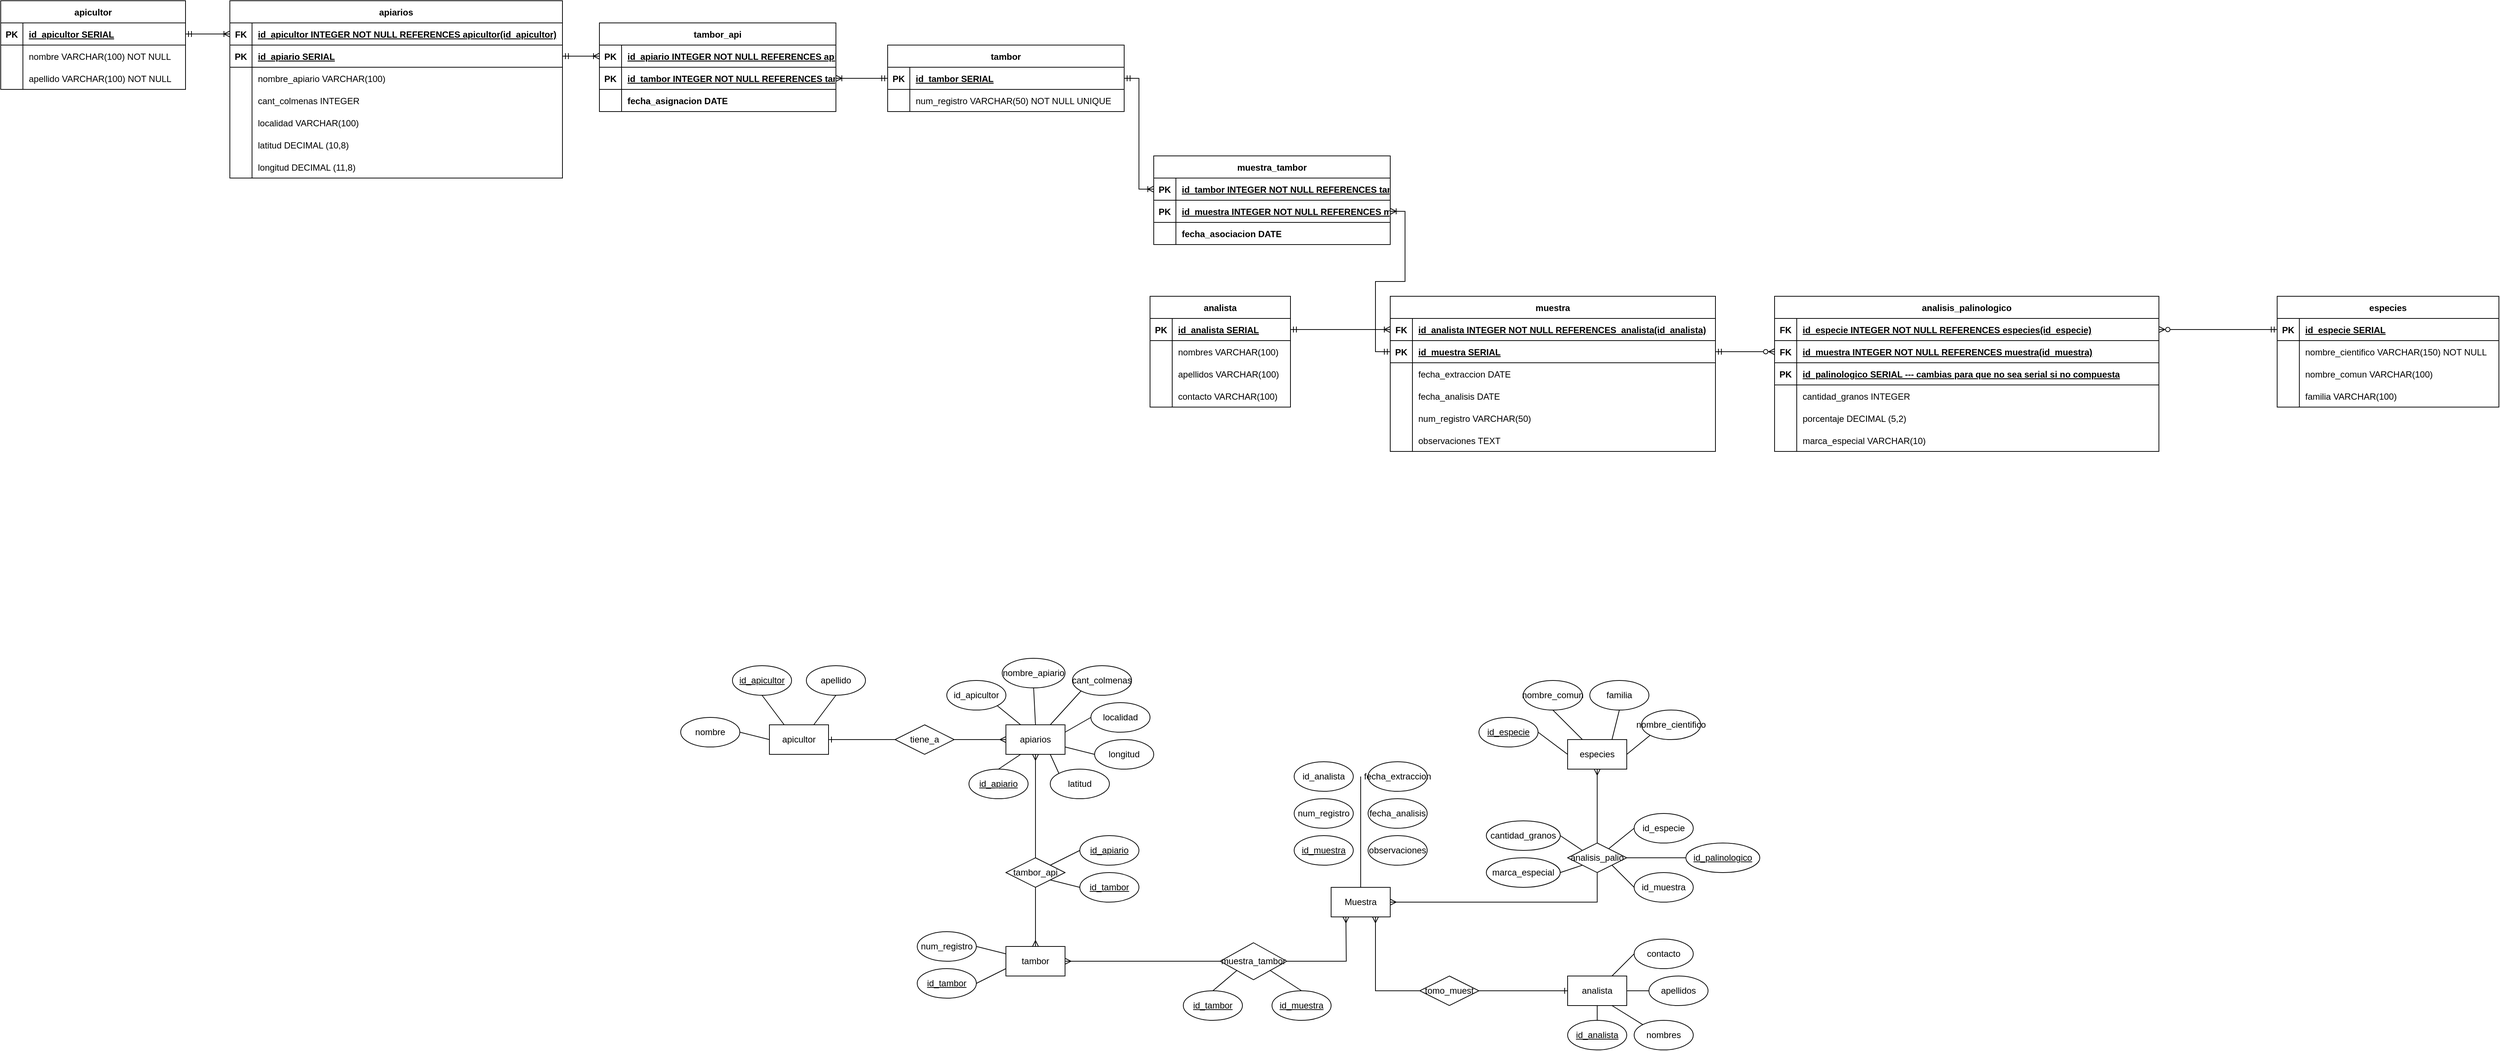 <mxfile version="27.0.9">
  <diagram id="R2lEEEUBdFMjLlhIrx00" name="Page-1">
    <mxGraphModel dx="1280" dy="633" grid="1" gridSize="10" guides="1" tooltips="1" connect="1" arrows="1" fold="1" page="1" pageScale="1" pageWidth="850" pageHeight="1100" math="0" shadow="0" extFonts="Permanent Marker^https://fonts.googleapis.com/css?family=Permanent+Marker">
      <root>
        <mxCell id="0" />
        <mxCell id="1" parent="0" />
        <mxCell id="6AL398sb1X5Xjt_MEFjy-1" value="especies" style="whiteSpace=wrap;html=1;align=center;" parent="1" vertex="1">
          <mxGeometry x="2440" y="1220" width="80" height="40" as="geometry" />
        </mxCell>
        <mxCell id="6AL398sb1X5Xjt_MEFjy-2" value="" style="edgeStyle=orthogonalEdgeStyle;rounded=0;orthogonalLoop=1;jettySize=auto;html=1;entryX=0.5;entryY=1;entryDx=0;entryDy=0;startArrow=ERmany;startFill=0;endArrow=ERmany;endFill=0;exitX=1;exitY=0.5;exitDx=0;exitDy=0;" parent="1" source="6AL398sb1X5Xjt_MEFjy-3" edge="1">
          <mxGeometry relative="1" as="geometry">
            <mxPoint x="1810" y="1520" as="sourcePoint" />
            <mxPoint x="2140" y="1460" as="targetPoint" />
          </mxGeometry>
        </mxCell>
        <mxCell id="6AL398sb1X5Xjt_MEFjy-3" value="tambor" style="whiteSpace=wrap;html=1;align=center;" parent="1" vertex="1">
          <mxGeometry x="1680" y="1500" width="80" height="40" as="geometry" />
        </mxCell>
        <mxCell id="6AL398sb1X5Xjt_MEFjy-4" style="edgeStyle=orthogonalEdgeStyle;rounded=0;orthogonalLoop=1;jettySize=auto;html=1;entryX=0;entryY=0.5;entryDx=0;entryDy=0;endArrow=ERone;endFill=0;startArrow=ERmany;startFill=0;" parent="1" source="6AL398sb1X5Xjt_MEFjy-5" target="6AL398sb1X5Xjt_MEFjy-65" edge="1">
          <mxGeometry relative="1" as="geometry">
            <Array as="points">
              <mxPoint x="2180" y="1560" />
            </Array>
          </mxGeometry>
        </mxCell>
        <mxCell id="6AL398sb1X5Xjt_MEFjy-5" value="Muestra" style="whiteSpace=wrap;html=1;align=center;" parent="1" vertex="1">
          <mxGeometry x="2120" y="1420" width="80" height="40" as="geometry" />
        </mxCell>
        <mxCell id="6AL398sb1X5Xjt_MEFjy-6" value="id_especie" style="ellipse;whiteSpace=wrap;html=1;align=center;fontStyle=4;" parent="1" vertex="1">
          <mxGeometry x="2320" y="1190" width="80" height="40" as="geometry" />
        </mxCell>
        <mxCell id="6AL398sb1X5Xjt_MEFjy-7" value="nombre_comun" style="ellipse;whiteSpace=wrap;html=1;align=center;" parent="1" vertex="1">
          <mxGeometry x="2380" y="1140" width="80" height="40" as="geometry" />
        </mxCell>
        <mxCell id="6AL398sb1X5Xjt_MEFjy-8" value="familia" style="ellipse;whiteSpace=wrap;html=1;align=center;" parent="1" vertex="1">
          <mxGeometry x="2470" y="1140" width="80" height="40" as="geometry" />
        </mxCell>
        <mxCell id="6AL398sb1X5Xjt_MEFjy-9" value="" style="endArrow=none;html=1;rounded=0;entryX=0;entryY=0.5;entryDx=0;entryDy=0;exitX=1;exitY=0.5;exitDx=0;exitDy=0;" parent="1" source="6AL398sb1X5Xjt_MEFjy-6" target="6AL398sb1X5Xjt_MEFjy-1" edge="1">
          <mxGeometry relative="1" as="geometry">
            <mxPoint x="2420" y="1180" as="sourcePoint" />
            <mxPoint x="2580" y="1180" as="targetPoint" />
          </mxGeometry>
        </mxCell>
        <mxCell id="6AL398sb1X5Xjt_MEFjy-10" value="" style="endArrow=none;html=1;rounded=0;entryX=0.25;entryY=0;entryDx=0;entryDy=0;exitX=0.5;exitY=1;exitDx=0;exitDy=0;" parent="1" source="6AL398sb1X5Xjt_MEFjy-7" target="6AL398sb1X5Xjt_MEFjy-1" edge="1">
          <mxGeometry relative="1" as="geometry">
            <mxPoint x="2420" y="1220" as="sourcePoint" />
            <mxPoint x="2460" y="1250" as="targetPoint" />
          </mxGeometry>
        </mxCell>
        <mxCell id="6AL398sb1X5Xjt_MEFjy-11" value="" style="endArrow=none;html=1;rounded=0;entryX=0.75;entryY=0;entryDx=0;entryDy=0;exitX=0.5;exitY=1;exitDx=0;exitDy=0;" parent="1" source="6AL398sb1X5Xjt_MEFjy-8" target="6AL398sb1X5Xjt_MEFjy-1" edge="1">
          <mxGeometry relative="1" as="geometry">
            <mxPoint x="2570" y="1190" as="sourcePoint" />
            <mxPoint x="2610" y="1220" as="targetPoint" />
          </mxGeometry>
        </mxCell>
        <mxCell id="6AL398sb1X5Xjt_MEFjy-12" value="" style="endArrow=none;html=1;rounded=0;entryX=1;entryY=0.5;entryDx=0;entryDy=0;exitX=0;exitY=0.75;exitDx=0;exitDy=0;" parent="1" source="6AL398sb1X5Xjt_MEFjy-3" target="6AL398sb1X5Xjt_MEFjy-46" edge="1">
          <mxGeometry relative="1" as="geometry">
            <mxPoint x="1850" y="1360" as="sourcePoint" />
            <mxPoint x="1270.0" y="1520" as="targetPoint" />
          </mxGeometry>
        </mxCell>
        <mxCell id="6AL398sb1X5Xjt_MEFjy-13" value="muestra_tambor" style="shape=rhombus;perimeter=rhombusPerimeter;whiteSpace=wrap;html=1;align=center;" parent="1" vertex="1">
          <mxGeometry x="1970" y="1495" width="90" height="50" as="geometry" />
        </mxCell>
        <mxCell id="6AL398sb1X5Xjt_MEFjy-14" value="fecha_extraccion" style="ellipse;whiteSpace=wrap;html=1;align=center;" parent="1" vertex="1">
          <mxGeometry x="2170" y="1250" width="80" height="40" as="geometry" />
        </mxCell>
        <mxCell id="6AL398sb1X5Xjt_MEFjy-15" value="&lt;u&gt;id_muestra&lt;/u&gt;" style="ellipse;whiteSpace=wrap;html=1;align=center;" parent="1" vertex="1">
          <mxGeometry x="2070" y="1350" width="80" height="40" as="geometry" />
        </mxCell>
        <mxCell id="6AL398sb1X5Xjt_MEFjy-16" value="observaciones" style="ellipse;whiteSpace=wrap;html=1;align=center;" parent="1" vertex="1">
          <mxGeometry x="2170" y="1350" width="80" height="40" as="geometry" />
        </mxCell>
        <mxCell id="6AL398sb1X5Xjt_MEFjy-17" value="" style="endArrow=none;html=1;rounded=0;exitX=0.5;exitY=0;exitDx=0;exitDy=0;" parent="1" source="6AL398sb1X5Xjt_MEFjy-5" edge="1">
          <mxGeometry relative="1" as="geometry">
            <mxPoint x="2250" y="1400" as="sourcePoint" />
            <mxPoint x="2160" y="1270" as="targetPoint" />
          </mxGeometry>
        </mxCell>
        <mxCell id="6AL398sb1X5Xjt_MEFjy-18" value="fecha_analisis" style="ellipse;whiteSpace=wrap;html=1;align=center;" parent="1" vertex="1">
          <mxGeometry x="2170" y="1300" width="80" height="40" as="geometry" />
        </mxCell>
        <mxCell id="6AL398sb1X5Xjt_MEFjy-19" value="num_registro" style="ellipse;whiteSpace=wrap;html=1;align=center;" parent="1" vertex="1">
          <mxGeometry x="2070" y="1300" width="80" height="40" as="geometry" />
        </mxCell>
        <mxCell id="6AL398sb1X5Xjt_MEFjy-20" style="edgeStyle=orthogonalEdgeStyle;rounded=0;orthogonalLoop=1;jettySize=auto;html=1;entryX=0.5;entryY=0;entryDx=0;entryDy=0;startArrow=ERmany;startFill=0;endArrow=ERmany;endFill=0;" parent="1" source="6AL398sb1X5Xjt_MEFjy-21" target="6AL398sb1X5Xjt_MEFjy-3" edge="1">
          <mxGeometry relative="1" as="geometry" />
        </mxCell>
        <mxCell id="6AL398sb1X5Xjt_MEFjy-21" value="apiarios" style="whiteSpace=wrap;html=1;align=center;" parent="1" vertex="1">
          <mxGeometry x="1680" y="1200" width="80" height="40" as="geometry" />
        </mxCell>
        <mxCell id="6AL398sb1X5Xjt_MEFjy-22" value="id_apiario" style="ellipse;whiteSpace=wrap;html=1;align=center;fontStyle=4;" parent="1" vertex="1">
          <mxGeometry x="1630" y="1260" width="80" height="40" as="geometry" />
        </mxCell>
        <mxCell id="6AL398sb1X5Xjt_MEFjy-23" value="id_apicultor" style="ellipse;whiteSpace=wrap;html=1;align=center;" parent="1" vertex="1">
          <mxGeometry x="1600" y="1140" width="80" height="40" as="geometry" />
        </mxCell>
        <mxCell id="6AL398sb1X5Xjt_MEFjy-24" value="nombre_apiario" style="ellipse;whiteSpace=wrap;html=1;align=center;" parent="1" vertex="1">
          <mxGeometry x="1675" y="1110" width="85" height="40" as="geometry" />
        </mxCell>
        <mxCell id="6AL398sb1X5Xjt_MEFjy-25" value="" style="endArrow=none;html=1;rounded=0;entryX=0.25;entryY=1;entryDx=0;entryDy=0;exitX=0.5;exitY=0;exitDx=0;exitDy=0;" parent="1" source="6AL398sb1X5Xjt_MEFjy-22" target="6AL398sb1X5Xjt_MEFjy-21" edge="1">
          <mxGeometry relative="1" as="geometry">
            <mxPoint x="1660" y="1160" as="sourcePoint" />
            <mxPoint x="1820" y="1160" as="targetPoint" />
          </mxGeometry>
        </mxCell>
        <mxCell id="6AL398sb1X5Xjt_MEFjy-26" value="" style="endArrow=none;html=1;rounded=0;entryX=0.25;entryY=0;entryDx=0;entryDy=0;exitX=1;exitY=1;exitDx=0;exitDy=0;" parent="1" source="6AL398sb1X5Xjt_MEFjy-23" target="6AL398sb1X5Xjt_MEFjy-21" edge="1">
          <mxGeometry relative="1" as="geometry">
            <mxPoint x="1660" y="1200" as="sourcePoint" />
            <mxPoint x="1700" y="1230" as="targetPoint" />
          </mxGeometry>
        </mxCell>
        <mxCell id="6AL398sb1X5Xjt_MEFjy-27" value="" style="endArrow=none;html=1;rounded=0;entryX=0.5;entryY=0;entryDx=0;entryDy=0;exitX=0.5;exitY=1;exitDx=0;exitDy=0;" parent="1" source="6AL398sb1X5Xjt_MEFjy-24" target="6AL398sb1X5Xjt_MEFjy-21" edge="1">
          <mxGeometry relative="1" as="geometry">
            <mxPoint x="1810" y="1170" as="sourcePoint" />
            <mxPoint x="1850" y="1200" as="targetPoint" />
          </mxGeometry>
        </mxCell>
        <mxCell id="6AL398sb1X5Xjt_MEFjy-28" value="tambor_api" style="shape=rhombus;perimeter=rhombusPerimeter;whiteSpace=wrap;html=1;align=center;" parent="1" vertex="1">
          <mxGeometry x="1680" y="1380" width="80" height="40" as="geometry" />
        </mxCell>
        <mxCell id="6AL398sb1X5Xjt_MEFjy-29" value="cant_colmenas" style="ellipse;whiteSpace=wrap;html=1;align=center;" parent="1" vertex="1">
          <mxGeometry x="1770" y="1120" width="80" height="40" as="geometry" />
        </mxCell>
        <mxCell id="6AL398sb1X5Xjt_MEFjy-30" value="longitud" style="ellipse;whiteSpace=wrap;html=1;align=center;" parent="1" vertex="1">
          <mxGeometry x="1800" y="1220" width="80" height="40" as="geometry" />
        </mxCell>
        <mxCell id="6AL398sb1X5Xjt_MEFjy-31" value="" style="endArrow=none;html=1;rounded=0;entryX=0.75;entryY=0;entryDx=0;entryDy=0;exitX=0;exitY=1;exitDx=0;exitDy=0;" parent="1" source="6AL398sb1X5Xjt_MEFjy-29" target="6AL398sb1X5Xjt_MEFjy-21" edge="1">
          <mxGeometry relative="1" as="geometry">
            <mxPoint x="1705" y="1160" as="sourcePoint" />
            <mxPoint x="1735" y="1230" as="targetPoint" />
          </mxGeometry>
        </mxCell>
        <mxCell id="6AL398sb1X5Xjt_MEFjy-32" value="" style="endArrow=none;html=1;rounded=0;exitX=0;exitY=0.5;exitDx=0;exitDy=0;entryX=1;entryY=0.75;entryDx=0;entryDy=0;" parent="1" source="6AL398sb1X5Xjt_MEFjy-30" target="6AL398sb1X5Xjt_MEFjy-21" edge="1">
          <mxGeometry relative="1" as="geometry">
            <mxPoint x="1805" y="1240" as="sourcePoint" />
            <mxPoint x="1770" y="1220" as="targetPoint" />
          </mxGeometry>
        </mxCell>
        <mxCell id="6AL398sb1X5Xjt_MEFjy-33" value="id_especie" style="ellipse;whiteSpace=wrap;html=1;align=center;" parent="1" vertex="1">
          <mxGeometry x="2530" y="1320" width="80" height="40" as="geometry" />
        </mxCell>
        <mxCell id="6AL398sb1X5Xjt_MEFjy-34" value="" style="endArrow=none;html=1;rounded=0;exitX=0.675;exitY=0.225;exitDx=0;exitDy=0;entryX=0;entryY=0.5;entryDx=0;entryDy=0;exitPerimeter=0;" parent="1" source="6AL398sb1X5Xjt_MEFjy-37" target="6AL398sb1X5Xjt_MEFjy-33" edge="1">
          <mxGeometry relative="1" as="geometry">
            <mxPoint x="2500" y="1330" as="sourcePoint" />
            <mxPoint x="2640" y="1390" as="targetPoint" />
          </mxGeometry>
        </mxCell>
        <mxCell id="6AL398sb1X5Xjt_MEFjy-35" style="edgeStyle=orthogonalEdgeStyle;rounded=0;orthogonalLoop=1;jettySize=auto;html=1;entryX=1;entryY=0.5;entryDx=0;entryDy=0;endArrow=ERmany;endFill=0;startArrow=ERmany;startFill=0;" parent="1" target="6AL398sb1X5Xjt_MEFjy-5" edge="1">
          <mxGeometry relative="1" as="geometry">
            <mxPoint x="2480" y="1260" as="sourcePoint" />
            <mxPoint x="2480" y="1420" as="targetPoint" />
            <Array as="points">
              <mxPoint x="2480" y="1440" />
            </Array>
          </mxGeometry>
        </mxCell>
        <mxCell id="6AL398sb1X5Xjt_MEFjy-36" value="&lt;u&gt;id_palinologico&lt;/u&gt;" style="ellipse;whiteSpace=wrap;html=1;align=center;" parent="1" vertex="1">
          <mxGeometry x="2600" y="1360" width="100" height="40" as="geometry" />
        </mxCell>
        <mxCell id="6AL398sb1X5Xjt_MEFjy-37" value="analisis_palio" style="shape=rhombus;perimeter=rhombusPerimeter;whiteSpace=wrap;html=1;align=center;" parent="1" vertex="1">
          <mxGeometry x="2440" y="1360" width="80" height="40" as="geometry" />
        </mxCell>
        <mxCell id="6AL398sb1X5Xjt_MEFjy-38" value="" style="endArrow=none;html=1;rounded=0;entryX=1;entryY=0.5;entryDx=0;entryDy=0;exitX=0;exitY=0.5;exitDx=0;exitDy=0;" parent="1" source="6AL398sb1X5Xjt_MEFjy-36" target="6AL398sb1X5Xjt_MEFjy-37" edge="1">
          <mxGeometry relative="1" as="geometry">
            <mxPoint x="2550" y="1310" as="sourcePoint" />
            <mxPoint x="2520" y="1370" as="targetPoint" />
          </mxGeometry>
        </mxCell>
        <mxCell id="6AL398sb1X5Xjt_MEFjy-39" value="" style="endArrow=none;html=1;rounded=0;entryX=0;entryY=0;entryDx=0;entryDy=0;exitX=1;exitY=0.5;exitDx=0;exitDy=0;" parent="1" source="6AL398sb1X5Xjt_MEFjy-40" target="6AL398sb1X5Xjt_MEFjy-37" edge="1">
          <mxGeometry relative="1" as="geometry">
            <mxPoint x="2400" y="1340" as="sourcePoint" />
            <mxPoint x="2440" y="1340" as="targetPoint" />
          </mxGeometry>
        </mxCell>
        <mxCell id="6AL398sb1X5Xjt_MEFjy-40" value="cantidad_granos" style="ellipse;whiteSpace=wrap;html=1;align=center;" parent="1" vertex="1">
          <mxGeometry x="2330" y="1330" width="100" height="40" as="geometry" />
        </mxCell>
        <mxCell id="6AL398sb1X5Xjt_MEFjy-41" value="nombre_cientifico" style="ellipse;whiteSpace=wrap;html=1;align=center;" parent="1" vertex="1">
          <mxGeometry x="2540" y="1180" width="80" height="40" as="geometry" />
        </mxCell>
        <mxCell id="6AL398sb1X5Xjt_MEFjy-42" value="" style="endArrow=none;html=1;rounded=0;entryX=1;entryY=0.5;entryDx=0;entryDy=0;exitX=0;exitY=1;exitDx=0;exitDy=0;" parent="1" source="6AL398sb1X5Xjt_MEFjy-41" target="6AL398sb1X5Xjt_MEFjy-1" edge="1">
          <mxGeometry relative="1" as="geometry">
            <mxPoint x="2510" y="1200" as="sourcePoint" />
            <mxPoint x="2500" y="1240" as="targetPoint" />
          </mxGeometry>
        </mxCell>
        <mxCell id="6AL398sb1X5Xjt_MEFjy-43" value="&lt;u&gt;id_muestra&lt;/u&gt;" style="ellipse;whiteSpace=wrap;html=1;align=center;" parent="1" vertex="1">
          <mxGeometry x="2040" y="1560" width="80" height="40" as="geometry" />
        </mxCell>
        <mxCell id="6AL398sb1X5Xjt_MEFjy-44" value="" style="endArrow=none;html=1;rounded=0;exitX=0;exitY=1;exitDx=0;exitDy=0;entryX=0.5;entryY=0;entryDx=0;entryDy=0;" parent="1" source="6AL398sb1X5Xjt_MEFjy-13" target="6AL398sb1X5Xjt_MEFjy-55" edge="1">
          <mxGeometry relative="1" as="geometry">
            <mxPoint x="2000" y="1530" as="sourcePoint" />
            <mxPoint x="1980" y="1560" as="targetPoint" />
          </mxGeometry>
        </mxCell>
        <mxCell id="6AL398sb1X5Xjt_MEFjy-45" value="" style="endArrow=none;html=1;rounded=0;exitX=1;exitY=1;exitDx=0;exitDy=0;entryX=0.5;entryY=0;entryDx=0;entryDy=0;" parent="1" source="6AL398sb1X5Xjt_MEFjy-13" target="6AL398sb1X5Xjt_MEFjy-43" edge="1">
          <mxGeometry relative="1" as="geometry">
            <mxPoint x="2070" y="1530" as="sourcePoint" />
            <mxPoint x="2050" y="1560" as="targetPoint" />
          </mxGeometry>
        </mxCell>
        <mxCell id="6AL398sb1X5Xjt_MEFjy-46" value="id_tambor" style="ellipse;whiteSpace=wrap;html=1;align=center;fontStyle=4;" parent="1" vertex="1">
          <mxGeometry x="1560" y="1530" width="80" height="40" as="geometry" />
        </mxCell>
        <mxCell id="6AL398sb1X5Xjt_MEFjy-47" value="localidad" style="ellipse;whiteSpace=wrap;html=1;align=center;" parent="1" vertex="1">
          <mxGeometry x="1795" y="1170" width="80" height="40" as="geometry" />
        </mxCell>
        <mxCell id="6AL398sb1X5Xjt_MEFjy-48" value="" style="endArrow=none;html=1;rounded=0;exitX=0;exitY=0.5;exitDx=0;exitDy=0;entryX=1;entryY=0.25;entryDx=0;entryDy=0;" parent="1" source="6AL398sb1X5Xjt_MEFjy-47" target="6AL398sb1X5Xjt_MEFjy-21" edge="1">
          <mxGeometry relative="1" as="geometry">
            <mxPoint x="1822" y="1190" as="sourcePoint" />
            <mxPoint x="1770" y="1210" as="targetPoint" />
          </mxGeometry>
        </mxCell>
        <mxCell id="6AL398sb1X5Xjt_MEFjy-49" value="&lt;u&gt;id_apiario&lt;/u&gt;" style="ellipse;whiteSpace=wrap;html=1;align=center;" parent="1" vertex="1">
          <mxGeometry x="1780" y="1350" width="80" height="40" as="geometry" />
        </mxCell>
        <mxCell id="6AL398sb1X5Xjt_MEFjy-50" value="" style="endArrow=none;html=1;rounded=0;entryX=1;entryY=0;entryDx=0;entryDy=0;exitX=0;exitY=0.5;exitDx=0;exitDy=0;" parent="1" source="6AL398sb1X5Xjt_MEFjy-49" target="6AL398sb1X5Xjt_MEFjy-28" edge="1">
          <mxGeometry relative="1" as="geometry">
            <mxPoint x="1785" y="1420" as="sourcePoint" />
            <mxPoint x="1755" y="1420" as="targetPoint" />
          </mxGeometry>
        </mxCell>
        <mxCell id="6AL398sb1X5Xjt_MEFjy-51" style="edgeStyle=orthogonalEdgeStyle;rounded=0;orthogonalLoop=1;jettySize=auto;html=1;entryX=0;entryY=0.5;entryDx=0;entryDy=0;startArrow=ERone;startFill=0;endArrow=ERmany;endFill=0;" parent="1" source="6AL398sb1X5Xjt_MEFjy-52" target="6AL398sb1X5Xjt_MEFjy-21" edge="1">
          <mxGeometry relative="1" as="geometry" />
        </mxCell>
        <mxCell id="6AL398sb1X5Xjt_MEFjy-52" value="apicultor" style="whiteSpace=wrap;html=1;align=center;" parent="1" vertex="1">
          <mxGeometry x="1360" y="1200" width="80" height="40" as="geometry" />
        </mxCell>
        <mxCell id="6AL398sb1X5Xjt_MEFjy-53" value="&lt;u&gt;id_tambor&lt;/u&gt;" style="ellipse;whiteSpace=wrap;html=1;align=center;" parent="1" vertex="1">
          <mxGeometry x="1780" y="1400" width="80" height="40" as="geometry" />
        </mxCell>
        <mxCell id="6AL398sb1X5Xjt_MEFjy-54" value="" style="endArrow=none;html=1;rounded=0;entryX=1;entryY=1;entryDx=0;entryDy=0;exitX=0;exitY=0.5;exitDx=0;exitDy=0;" parent="1" source="6AL398sb1X5Xjt_MEFjy-53" target="6AL398sb1X5Xjt_MEFjy-28" edge="1">
          <mxGeometry relative="1" as="geometry">
            <mxPoint x="1790" y="1380" as="sourcePoint" />
            <mxPoint x="1770" y="1410" as="targetPoint" />
          </mxGeometry>
        </mxCell>
        <mxCell id="6AL398sb1X5Xjt_MEFjy-55" value="&lt;u&gt;id_tambor&lt;/u&gt;" style="ellipse;whiteSpace=wrap;html=1;align=center;" parent="1" vertex="1">
          <mxGeometry x="1920" y="1560" width="80" height="40" as="geometry" />
        </mxCell>
        <mxCell id="6AL398sb1X5Xjt_MEFjy-56" value="tiene_a" style="shape=rhombus;perimeter=rhombusPerimeter;whiteSpace=wrap;html=1;align=center;" parent="1" vertex="1">
          <mxGeometry x="1530" y="1200" width="80" height="40" as="geometry" />
        </mxCell>
        <mxCell id="6AL398sb1X5Xjt_MEFjy-57" value="id_apicultor" style="ellipse;whiteSpace=wrap;html=1;align=center;fontStyle=4;" parent="1" vertex="1">
          <mxGeometry x="1310" y="1120" width="80" height="40" as="geometry" />
        </mxCell>
        <mxCell id="6AL398sb1X5Xjt_MEFjy-58" value="apellido" style="ellipse;whiteSpace=wrap;html=1;align=center;" parent="1" vertex="1">
          <mxGeometry x="1410" y="1120" width="80" height="40" as="geometry" />
        </mxCell>
        <mxCell id="6AL398sb1X5Xjt_MEFjy-59" value="" style="endArrow=none;html=1;rounded=0;entryX=0.25;entryY=0;entryDx=0;entryDy=0;exitX=0.5;exitY=1;exitDx=0;exitDy=0;" parent="1" source="6AL398sb1X5Xjt_MEFjy-57" target="6AL398sb1X5Xjt_MEFjy-52" edge="1">
          <mxGeometry relative="1" as="geometry">
            <mxPoint x="1310" y="1185" as="sourcePoint" />
            <mxPoint x="1330" y="1215" as="targetPoint" />
          </mxGeometry>
        </mxCell>
        <mxCell id="6AL398sb1X5Xjt_MEFjy-60" value="" style="endArrow=none;html=1;rounded=0;entryX=0.75;entryY=0;entryDx=0;entryDy=0;exitX=0.5;exitY=1;exitDx=0;exitDy=0;" parent="1" source="6AL398sb1X5Xjt_MEFjy-58" target="6AL398sb1X5Xjt_MEFjy-52" edge="1">
          <mxGeometry relative="1" as="geometry">
            <mxPoint x="1410" y="1170" as="sourcePoint" />
            <mxPoint x="1430" y="1200" as="targetPoint" />
          </mxGeometry>
        </mxCell>
        <mxCell id="6AL398sb1X5Xjt_MEFjy-61" value="marca_especial" style="ellipse;whiteSpace=wrap;html=1;align=center;" parent="1" vertex="1">
          <mxGeometry x="2330" y="1380" width="100" height="40" as="geometry" />
        </mxCell>
        <mxCell id="6AL398sb1X5Xjt_MEFjy-62" value="" style="endArrow=none;html=1;rounded=0;entryX=0;entryY=1;entryDx=0;entryDy=0;exitX=1;exitY=0.5;exitDx=0;exitDy=0;" parent="1" source="6AL398sb1X5Xjt_MEFjy-61" target="6AL398sb1X5Xjt_MEFjy-37" edge="1">
          <mxGeometry relative="1" as="geometry">
            <mxPoint x="2430" y="1320" as="sourcePoint" />
            <mxPoint x="2492" y="1336" as="targetPoint" />
          </mxGeometry>
        </mxCell>
        <mxCell id="6AL398sb1X5Xjt_MEFjy-63" value="id_muestra" style="ellipse;whiteSpace=wrap;html=1;align=center;" parent="1" vertex="1">
          <mxGeometry x="2530" y="1400" width="80" height="40" as="geometry" />
        </mxCell>
        <mxCell id="6AL398sb1X5Xjt_MEFjy-64" value="" style="endArrow=none;html=1;rounded=0;exitX=0;exitY=0.5;exitDx=0;exitDy=0;entryX=1;entryY=1;entryDx=0;entryDy=0;" parent="1" source="6AL398sb1X5Xjt_MEFjy-63" target="6AL398sb1X5Xjt_MEFjy-37" edge="1">
          <mxGeometry relative="1" as="geometry">
            <mxPoint x="2500" y="1559" as="sourcePoint" />
            <mxPoint x="2536" y="1530" as="targetPoint" />
          </mxGeometry>
        </mxCell>
        <mxCell id="6AL398sb1X5Xjt_MEFjy-65" value="analista" style="whiteSpace=wrap;html=1;align=center;" parent="1" vertex="1">
          <mxGeometry x="2440" y="1540" width="80" height="40" as="geometry" />
        </mxCell>
        <mxCell id="6AL398sb1X5Xjt_MEFjy-66" value="id_analista" style="ellipse;whiteSpace=wrap;html=1;align=center;" parent="1" vertex="1">
          <mxGeometry x="2070" y="1250" width="80" height="40" as="geometry" />
        </mxCell>
        <mxCell id="6AL398sb1X5Xjt_MEFjy-67" value="tomo_muest" style="shape=rhombus;perimeter=rhombusPerimeter;whiteSpace=wrap;html=1;align=center;" parent="1" vertex="1">
          <mxGeometry x="2240" y="1540" width="80" height="40" as="geometry" />
        </mxCell>
        <mxCell id="6AL398sb1X5Xjt_MEFjy-68" value="&lt;u&gt;id_analista&lt;/u&gt;" style="ellipse;whiteSpace=wrap;html=1;align=center;" parent="1" vertex="1">
          <mxGeometry x="2440" y="1600" width="80" height="40" as="geometry" />
        </mxCell>
        <mxCell id="6AL398sb1X5Xjt_MEFjy-69" value="nombres" style="ellipse;whiteSpace=wrap;html=1;align=center;" parent="1" vertex="1">
          <mxGeometry x="2530" y="1600" width="80" height="40" as="geometry" />
        </mxCell>
        <mxCell id="6AL398sb1X5Xjt_MEFjy-70" value="apellidos" style="ellipse;whiteSpace=wrap;html=1;align=center;" parent="1" vertex="1">
          <mxGeometry x="2550" y="1540" width="80" height="40" as="geometry" />
        </mxCell>
        <mxCell id="6AL398sb1X5Xjt_MEFjy-71" value="contacto" style="ellipse;whiteSpace=wrap;html=1;align=center;" parent="1" vertex="1">
          <mxGeometry x="2530" y="1490" width="80" height="40" as="geometry" />
        </mxCell>
        <mxCell id="6AL398sb1X5Xjt_MEFjy-72" value="" style="endArrow=none;html=1;rounded=0;exitX=0.5;exitY=0;exitDx=0;exitDy=0;entryX=0.5;entryY=1;entryDx=0;entryDy=0;" parent="1" source="6AL398sb1X5Xjt_MEFjy-68" target="6AL398sb1X5Xjt_MEFjy-65" edge="1">
          <mxGeometry relative="1" as="geometry">
            <mxPoint x="2440" y="1620" as="sourcePoint" />
            <mxPoint x="2410" y="1590" as="targetPoint" />
          </mxGeometry>
        </mxCell>
        <mxCell id="6AL398sb1X5Xjt_MEFjy-73" value="" style="endArrow=none;html=1;rounded=0;exitX=0.75;exitY=0;exitDx=0;exitDy=0;entryX=0;entryY=0.5;entryDx=0;entryDy=0;" parent="1" source="6AL398sb1X5Xjt_MEFjy-65" target="6AL398sb1X5Xjt_MEFjy-71" edge="1">
          <mxGeometry relative="1" as="geometry">
            <mxPoint x="2500" y="1520" as="sourcePoint" />
            <mxPoint x="2470" y="1490" as="targetPoint" />
          </mxGeometry>
        </mxCell>
        <mxCell id="6AL398sb1X5Xjt_MEFjy-74" value="" style="endArrow=none;html=1;rounded=0;exitX=0;exitY=0.5;exitDx=0;exitDy=0;entryX=1;entryY=0.5;entryDx=0;entryDy=0;" parent="1" source="6AL398sb1X5Xjt_MEFjy-70" target="6AL398sb1X5Xjt_MEFjy-65" edge="1">
          <mxGeometry relative="1" as="geometry">
            <mxPoint x="2530" y="1540" as="sourcePoint" />
            <mxPoint x="2500" y="1510" as="targetPoint" />
          </mxGeometry>
        </mxCell>
        <mxCell id="6AL398sb1X5Xjt_MEFjy-75" value="" style="endArrow=none;html=1;rounded=0;exitX=0;exitY=0;exitDx=0;exitDy=0;entryX=0.75;entryY=1;entryDx=0;entryDy=0;" parent="1" source="6AL398sb1X5Xjt_MEFjy-69" target="6AL398sb1X5Xjt_MEFjy-65" edge="1">
          <mxGeometry relative="1" as="geometry">
            <mxPoint x="2530" y="1620" as="sourcePoint" />
            <mxPoint x="2500" y="1590" as="targetPoint" />
          </mxGeometry>
        </mxCell>
        <mxCell id="6AL398sb1X5Xjt_MEFjy-76" value="nombre" style="ellipse;whiteSpace=wrap;html=1;align=center;" parent="1" vertex="1">
          <mxGeometry x="1240" y="1190" width="80" height="40" as="geometry" />
        </mxCell>
        <mxCell id="6AL398sb1X5Xjt_MEFjy-77" value="" style="endArrow=none;html=1;rounded=0;entryX=0;entryY=0.5;entryDx=0;entryDy=0;exitX=1;exitY=0.5;exitDx=0;exitDy=0;" parent="1" source="6AL398sb1X5Xjt_MEFjy-76" target="6AL398sb1X5Xjt_MEFjy-52" edge="1">
          <mxGeometry relative="1" as="geometry">
            <mxPoint x="1460" y="1170" as="sourcePoint" />
            <mxPoint x="1430" y="1210" as="targetPoint" />
          </mxGeometry>
        </mxCell>
        <mxCell id="6AL398sb1X5Xjt_MEFjy-78" value="num_registro" style="ellipse;whiteSpace=wrap;html=1;align=center;" parent="1" vertex="1">
          <mxGeometry x="1560" y="1480" width="80" height="40" as="geometry" />
        </mxCell>
        <mxCell id="6AL398sb1X5Xjt_MEFjy-79" value="" style="endArrow=none;html=1;rounded=0;entryX=1;entryY=0.5;entryDx=0;entryDy=0;exitX=0;exitY=0.25;exitDx=0;exitDy=0;" parent="1" source="6AL398sb1X5Xjt_MEFjy-3" target="6AL398sb1X5Xjt_MEFjy-78" edge="1">
          <mxGeometry relative="1" as="geometry">
            <mxPoint x="1692" y="1540" as="sourcePoint" />
            <mxPoint x="1670" y="1546" as="targetPoint" />
          </mxGeometry>
        </mxCell>
        <mxCell id="6AL398sb1X5Xjt_MEFjy-80" value="apicultor" style="shape=table;startSize=30;container=1;collapsible=1;childLayout=tableLayout;fixedRows=1;rowLines=0;fontStyle=1;align=center;resizeLast=1;" parent="1" vertex="1">
          <mxGeometry x="320" y="220" width="250" height="120" as="geometry" />
        </mxCell>
        <mxCell id="6AL398sb1X5Xjt_MEFjy-81" value="" style="shape=tableRow;horizontal=0;startSize=0;swimlaneHead=0;swimlaneBody=0;fillColor=none;collapsible=0;dropTarget=0;points=[[0,0.5],[1,0.5]];portConstraint=eastwest;strokeColor=inherit;top=0;left=0;right=0;bottom=1;" parent="6AL398sb1X5Xjt_MEFjy-80" vertex="1">
          <mxGeometry y="30" width="250" height="30" as="geometry" />
        </mxCell>
        <mxCell id="6AL398sb1X5Xjt_MEFjy-82" value="PK" style="shape=partialRectangle;overflow=hidden;connectable=0;fillColor=none;strokeColor=inherit;top=0;left=0;bottom=0;right=0;fontStyle=1;" parent="6AL398sb1X5Xjt_MEFjy-81" vertex="1">
          <mxGeometry width="30" height="30" as="geometry">
            <mxRectangle width="30" height="30" as="alternateBounds" />
          </mxGeometry>
        </mxCell>
        <mxCell id="6AL398sb1X5Xjt_MEFjy-83" value="id_apicultor SERIAL " style="shape=partialRectangle;overflow=hidden;connectable=0;fillColor=none;align=left;strokeColor=inherit;top=0;left=0;bottom=0;right=0;spacingLeft=6;fontStyle=5;" parent="6AL398sb1X5Xjt_MEFjy-81" vertex="1">
          <mxGeometry x="30" width="220" height="30" as="geometry">
            <mxRectangle width="220" height="30" as="alternateBounds" />
          </mxGeometry>
        </mxCell>
        <mxCell id="6AL398sb1X5Xjt_MEFjy-84" value="" style="shape=tableRow;horizontal=0;startSize=0;swimlaneHead=0;swimlaneBody=0;fillColor=none;collapsible=0;dropTarget=0;points=[[0,0.5],[1,0.5]];portConstraint=eastwest;strokeColor=inherit;top=0;left=0;right=0;bottom=0;" parent="6AL398sb1X5Xjt_MEFjy-80" vertex="1">
          <mxGeometry y="60" width="250" height="30" as="geometry" />
        </mxCell>
        <mxCell id="6AL398sb1X5Xjt_MEFjy-85" value="" style="shape=partialRectangle;overflow=hidden;connectable=0;fillColor=none;strokeColor=inherit;top=0;left=0;bottom=0;right=0;" parent="6AL398sb1X5Xjt_MEFjy-84" vertex="1">
          <mxGeometry width="30" height="30" as="geometry">
            <mxRectangle width="30" height="30" as="alternateBounds" />
          </mxGeometry>
        </mxCell>
        <mxCell id="6AL398sb1X5Xjt_MEFjy-86" value="nombre VARCHAR(100) NOT NULL" style="shape=partialRectangle;overflow=hidden;connectable=0;fillColor=none;align=left;strokeColor=inherit;top=0;left=0;bottom=0;right=0;spacingLeft=6;" parent="6AL398sb1X5Xjt_MEFjy-84" vertex="1">
          <mxGeometry x="30" width="220" height="30" as="geometry">
            <mxRectangle width="220" height="30" as="alternateBounds" />
          </mxGeometry>
        </mxCell>
        <mxCell id="6AL398sb1X5Xjt_MEFjy-87" value="" style="shape=tableRow;horizontal=0;startSize=0;swimlaneHead=0;swimlaneBody=0;fillColor=none;collapsible=0;dropTarget=0;points=[[0,0.5],[1,0.5]];portConstraint=eastwest;strokeColor=inherit;top=0;left=0;right=0;bottom=0;" parent="6AL398sb1X5Xjt_MEFjy-80" vertex="1">
          <mxGeometry y="90" width="250" height="30" as="geometry" />
        </mxCell>
        <mxCell id="6AL398sb1X5Xjt_MEFjy-88" value="" style="shape=partialRectangle;overflow=hidden;connectable=0;fillColor=none;strokeColor=inherit;top=0;left=0;bottom=0;right=0;" parent="6AL398sb1X5Xjt_MEFjy-87" vertex="1">
          <mxGeometry width="30" height="30" as="geometry">
            <mxRectangle width="30" height="30" as="alternateBounds" />
          </mxGeometry>
        </mxCell>
        <mxCell id="6AL398sb1X5Xjt_MEFjy-89" value="apellido VARCHAR(100) NOT NULL" style="shape=partialRectangle;overflow=hidden;connectable=0;fillColor=none;align=left;strokeColor=inherit;top=0;left=0;bottom=0;right=0;spacingLeft=6;" parent="6AL398sb1X5Xjt_MEFjy-87" vertex="1">
          <mxGeometry x="30" width="220" height="30" as="geometry">
            <mxRectangle width="220" height="30" as="alternateBounds" />
          </mxGeometry>
        </mxCell>
        <mxCell id="6AL398sb1X5Xjt_MEFjy-90" value="apiarios" style="shape=table;startSize=30;container=1;collapsible=1;childLayout=tableLayout;fixedRows=1;rowLines=0;fontStyle=1;align=center;resizeLast=1;" parent="1" vertex="1">
          <mxGeometry x="630" y="220" width="450" height="240" as="geometry" />
        </mxCell>
        <mxCell id="6AL398sb1X5Xjt_MEFjy-91" value="" style="shape=tableRow;horizontal=0;startSize=0;swimlaneHead=0;swimlaneBody=0;fillColor=none;collapsible=0;dropTarget=0;points=[[0,0.5],[1,0.5]];portConstraint=eastwest;strokeColor=inherit;top=0;left=0;right=0;bottom=1;" parent="6AL398sb1X5Xjt_MEFjy-90" vertex="1">
          <mxGeometry y="30" width="450" height="30" as="geometry" />
        </mxCell>
        <mxCell id="6AL398sb1X5Xjt_MEFjy-92" value="FK" style="shape=partialRectangle;overflow=hidden;connectable=0;fillColor=none;strokeColor=inherit;top=0;left=0;bottom=0;right=0;fontStyle=1;" parent="6AL398sb1X5Xjt_MEFjy-91" vertex="1">
          <mxGeometry width="30" height="30" as="geometry">
            <mxRectangle width="30" height="30" as="alternateBounds" />
          </mxGeometry>
        </mxCell>
        <mxCell id="6AL398sb1X5Xjt_MEFjy-93" value="id_apicultor INTEGER NOT NULL REFERENCES apicultor(id_apicultor)" style="shape=partialRectangle;overflow=hidden;connectable=0;fillColor=none;align=left;strokeColor=inherit;top=0;left=0;bottom=0;right=0;spacingLeft=6;fontStyle=5;" parent="6AL398sb1X5Xjt_MEFjy-91" vertex="1">
          <mxGeometry x="30" width="420" height="30" as="geometry">
            <mxRectangle width="420" height="30" as="alternateBounds" />
          </mxGeometry>
        </mxCell>
        <mxCell id="6AL398sb1X5Xjt_MEFjy-94" value="" style="shape=tableRow;horizontal=0;startSize=0;swimlaneHead=0;swimlaneBody=0;fillColor=none;collapsible=0;dropTarget=0;points=[[0,0.5],[1,0.5]];portConstraint=eastwest;strokeColor=inherit;top=0;left=0;right=0;bottom=1;" parent="6AL398sb1X5Xjt_MEFjy-90" vertex="1">
          <mxGeometry y="60" width="450" height="30" as="geometry" />
        </mxCell>
        <mxCell id="6AL398sb1X5Xjt_MEFjy-95" value="PK" style="shape=partialRectangle;overflow=hidden;connectable=0;fillColor=none;strokeColor=inherit;top=0;left=0;bottom=0;right=0;fontStyle=1;" parent="6AL398sb1X5Xjt_MEFjy-94" vertex="1">
          <mxGeometry width="30" height="30" as="geometry">
            <mxRectangle width="30" height="30" as="alternateBounds" />
          </mxGeometry>
        </mxCell>
        <mxCell id="6AL398sb1X5Xjt_MEFjy-96" value="id_apiario SERIAL " style="shape=partialRectangle;overflow=hidden;connectable=0;fillColor=none;align=left;strokeColor=inherit;top=0;left=0;bottom=0;right=0;spacingLeft=6;fontStyle=5;" parent="6AL398sb1X5Xjt_MEFjy-94" vertex="1">
          <mxGeometry x="30" width="420" height="30" as="geometry">
            <mxRectangle width="420" height="30" as="alternateBounds" />
          </mxGeometry>
        </mxCell>
        <mxCell id="6AL398sb1X5Xjt_MEFjy-97" value="" style="shape=tableRow;horizontal=0;startSize=0;swimlaneHead=0;swimlaneBody=0;fillColor=none;collapsible=0;dropTarget=0;points=[[0,0.5],[1,0.5]];portConstraint=eastwest;strokeColor=inherit;top=0;left=0;right=0;bottom=0;" parent="6AL398sb1X5Xjt_MEFjy-90" vertex="1">
          <mxGeometry y="90" width="450" height="30" as="geometry" />
        </mxCell>
        <mxCell id="6AL398sb1X5Xjt_MEFjy-98" value="" style="shape=partialRectangle;overflow=hidden;connectable=0;fillColor=none;strokeColor=inherit;top=0;left=0;bottom=0;right=0;" parent="6AL398sb1X5Xjt_MEFjy-97" vertex="1">
          <mxGeometry width="30" height="30" as="geometry">
            <mxRectangle width="30" height="30" as="alternateBounds" />
          </mxGeometry>
        </mxCell>
        <mxCell id="6AL398sb1X5Xjt_MEFjy-99" value="nombre_apiario VARCHAR(100)" style="shape=partialRectangle;overflow=hidden;connectable=0;fillColor=none;align=left;strokeColor=inherit;top=0;left=0;bottom=0;right=0;spacingLeft=6;" parent="6AL398sb1X5Xjt_MEFjy-97" vertex="1">
          <mxGeometry x="30" width="420" height="30" as="geometry">
            <mxRectangle width="420" height="30" as="alternateBounds" />
          </mxGeometry>
        </mxCell>
        <mxCell id="6AL398sb1X5Xjt_MEFjy-100" value="" style="shape=tableRow;horizontal=0;startSize=0;swimlaneHead=0;swimlaneBody=0;fillColor=none;collapsible=0;dropTarget=0;points=[[0,0.5],[1,0.5]];portConstraint=eastwest;strokeColor=inherit;top=0;left=0;right=0;bottom=0;" parent="6AL398sb1X5Xjt_MEFjy-90" vertex="1">
          <mxGeometry y="120" width="450" height="30" as="geometry" />
        </mxCell>
        <mxCell id="6AL398sb1X5Xjt_MEFjy-101" value="" style="shape=partialRectangle;overflow=hidden;connectable=0;fillColor=none;strokeColor=inherit;top=0;left=0;bottom=0;right=0;" parent="6AL398sb1X5Xjt_MEFjy-100" vertex="1">
          <mxGeometry width="30" height="30" as="geometry">
            <mxRectangle width="30" height="30" as="alternateBounds" />
          </mxGeometry>
        </mxCell>
        <mxCell id="6AL398sb1X5Xjt_MEFjy-102" value="cant_colmenas INTEGER" style="shape=partialRectangle;overflow=hidden;connectable=0;fillColor=none;align=left;strokeColor=inherit;top=0;left=0;bottom=0;right=0;spacingLeft=6;" parent="6AL398sb1X5Xjt_MEFjy-100" vertex="1">
          <mxGeometry x="30" width="420" height="30" as="geometry">
            <mxRectangle width="420" height="30" as="alternateBounds" />
          </mxGeometry>
        </mxCell>
        <mxCell id="6AL398sb1X5Xjt_MEFjy-103" value="" style="shape=tableRow;horizontal=0;startSize=0;swimlaneHead=0;swimlaneBody=0;fillColor=none;collapsible=0;dropTarget=0;points=[[0,0.5],[1,0.5]];portConstraint=eastwest;strokeColor=inherit;top=0;left=0;right=0;bottom=0;" parent="6AL398sb1X5Xjt_MEFjy-90" vertex="1">
          <mxGeometry y="150" width="450" height="30" as="geometry" />
        </mxCell>
        <mxCell id="6AL398sb1X5Xjt_MEFjy-104" value="" style="shape=partialRectangle;overflow=hidden;connectable=0;fillColor=none;strokeColor=inherit;top=0;left=0;bottom=0;right=0;" parent="6AL398sb1X5Xjt_MEFjy-103" vertex="1">
          <mxGeometry width="30" height="30" as="geometry">
            <mxRectangle width="30" height="30" as="alternateBounds" />
          </mxGeometry>
        </mxCell>
        <mxCell id="6AL398sb1X5Xjt_MEFjy-105" value="localidad VARCHAR(100)" style="shape=partialRectangle;overflow=hidden;connectable=0;fillColor=none;align=left;strokeColor=inherit;top=0;left=0;bottom=0;right=0;spacingLeft=6;" parent="6AL398sb1X5Xjt_MEFjy-103" vertex="1">
          <mxGeometry x="30" width="420" height="30" as="geometry">
            <mxRectangle width="420" height="30" as="alternateBounds" />
          </mxGeometry>
        </mxCell>
        <mxCell id="6AL398sb1X5Xjt_MEFjy-106" value="" style="shape=tableRow;horizontal=0;startSize=0;swimlaneHead=0;swimlaneBody=0;fillColor=none;collapsible=0;dropTarget=0;points=[[0,0.5],[1,0.5]];portConstraint=eastwest;strokeColor=inherit;top=0;left=0;right=0;bottom=0;" parent="6AL398sb1X5Xjt_MEFjy-90" vertex="1">
          <mxGeometry y="180" width="450" height="30" as="geometry" />
        </mxCell>
        <mxCell id="6AL398sb1X5Xjt_MEFjy-107" value="" style="shape=partialRectangle;overflow=hidden;connectable=0;fillColor=none;strokeColor=inherit;top=0;left=0;bottom=0;right=0;" parent="6AL398sb1X5Xjt_MEFjy-106" vertex="1">
          <mxGeometry width="30" height="30" as="geometry">
            <mxRectangle width="30" height="30" as="alternateBounds" />
          </mxGeometry>
        </mxCell>
        <mxCell id="6AL398sb1X5Xjt_MEFjy-108" value="latitud DECIMAL (10,8)" style="shape=partialRectangle;overflow=hidden;connectable=0;fillColor=none;align=left;strokeColor=inherit;top=0;left=0;bottom=0;right=0;spacingLeft=6;" parent="6AL398sb1X5Xjt_MEFjy-106" vertex="1">
          <mxGeometry x="30" width="420" height="30" as="geometry">
            <mxRectangle width="420" height="30" as="alternateBounds" />
          </mxGeometry>
        </mxCell>
        <mxCell id="6AL398sb1X5Xjt_MEFjy-109" style="shape=tableRow;horizontal=0;startSize=0;swimlaneHead=0;swimlaneBody=0;fillColor=none;collapsible=0;dropTarget=0;points=[[0,0.5],[1,0.5]];portConstraint=eastwest;strokeColor=inherit;top=0;left=0;right=0;bottom=0;" parent="6AL398sb1X5Xjt_MEFjy-90" vertex="1">
          <mxGeometry y="210" width="450" height="30" as="geometry" />
        </mxCell>
        <mxCell id="6AL398sb1X5Xjt_MEFjy-110" style="shape=partialRectangle;overflow=hidden;connectable=0;fillColor=none;strokeColor=inherit;top=0;left=0;bottom=0;right=0;" parent="6AL398sb1X5Xjt_MEFjy-109" vertex="1">
          <mxGeometry width="30" height="30" as="geometry">
            <mxRectangle width="30" height="30" as="alternateBounds" />
          </mxGeometry>
        </mxCell>
        <mxCell id="6AL398sb1X5Xjt_MEFjy-111" value="longitud DECIMAL (11,8)" style="shape=partialRectangle;overflow=hidden;connectable=0;fillColor=none;align=left;strokeColor=inherit;top=0;left=0;bottom=0;right=0;spacingLeft=6;" parent="6AL398sb1X5Xjt_MEFjy-109" vertex="1">
          <mxGeometry x="30" width="420" height="30" as="geometry">
            <mxRectangle width="420" height="30" as="alternateBounds" />
          </mxGeometry>
        </mxCell>
        <mxCell id="6AL398sb1X5Xjt_MEFjy-112" value="tambor" style="shape=table;startSize=30;container=1;collapsible=1;childLayout=tableLayout;fixedRows=1;rowLines=0;fontStyle=1;align=center;resizeLast=1;" parent="1" vertex="1">
          <mxGeometry x="1520" y="280" width="320" height="90" as="geometry" />
        </mxCell>
        <mxCell id="6AL398sb1X5Xjt_MEFjy-113" value="" style="shape=tableRow;horizontal=0;startSize=0;swimlaneHead=0;swimlaneBody=0;fillColor=none;collapsible=0;dropTarget=0;points=[[0,0.5],[1,0.5]];portConstraint=eastwest;strokeColor=inherit;top=0;left=0;right=0;bottom=1;" parent="6AL398sb1X5Xjt_MEFjy-112" vertex="1">
          <mxGeometry y="30" width="320" height="30" as="geometry" />
        </mxCell>
        <mxCell id="6AL398sb1X5Xjt_MEFjy-114" value="PK" style="shape=partialRectangle;overflow=hidden;connectable=0;fillColor=none;strokeColor=inherit;top=0;left=0;bottom=0;right=0;fontStyle=1;" parent="6AL398sb1X5Xjt_MEFjy-113" vertex="1">
          <mxGeometry width="30" height="30" as="geometry">
            <mxRectangle width="30" height="30" as="alternateBounds" />
          </mxGeometry>
        </mxCell>
        <mxCell id="6AL398sb1X5Xjt_MEFjy-115" value="id_tambor SERIAL " style="shape=partialRectangle;overflow=hidden;connectable=0;fillColor=none;align=left;strokeColor=inherit;top=0;left=0;bottom=0;right=0;spacingLeft=6;fontStyle=5;" parent="6AL398sb1X5Xjt_MEFjy-113" vertex="1">
          <mxGeometry x="30" width="290" height="30" as="geometry">
            <mxRectangle width="290" height="30" as="alternateBounds" />
          </mxGeometry>
        </mxCell>
        <mxCell id="6AL398sb1X5Xjt_MEFjy-116" value="" style="shape=tableRow;horizontal=0;startSize=0;swimlaneHead=0;swimlaneBody=0;fillColor=none;collapsible=0;dropTarget=0;points=[[0,0.5],[1,0.5]];portConstraint=eastwest;strokeColor=inherit;top=0;left=0;right=0;bottom=0;" parent="6AL398sb1X5Xjt_MEFjy-112" vertex="1">
          <mxGeometry y="60" width="320" height="30" as="geometry" />
        </mxCell>
        <mxCell id="6AL398sb1X5Xjt_MEFjy-117" value="" style="shape=partialRectangle;overflow=hidden;connectable=0;fillColor=none;strokeColor=inherit;top=0;left=0;bottom=0;right=0;" parent="6AL398sb1X5Xjt_MEFjy-116" vertex="1">
          <mxGeometry width="30" height="30" as="geometry">
            <mxRectangle width="30" height="30" as="alternateBounds" />
          </mxGeometry>
        </mxCell>
        <mxCell id="6AL398sb1X5Xjt_MEFjy-118" value="num_registro VARCHAR(50) NOT NULL UNIQUE" style="shape=partialRectangle;overflow=hidden;connectable=0;fillColor=none;align=left;strokeColor=inherit;top=0;left=0;bottom=0;right=0;spacingLeft=6;" parent="6AL398sb1X5Xjt_MEFjy-116" vertex="1">
          <mxGeometry x="30" width="290" height="30" as="geometry">
            <mxRectangle width="290" height="30" as="alternateBounds" />
          </mxGeometry>
        </mxCell>
        <mxCell id="6AL398sb1X5Xjt_MEFjy-119" value="tambor_api" style="shape=table;startSize=30;container=1;collapsible=1;childLayout=tableLayout;fixedRows=1;rowLines=0;fontStyle=1;align=center;resizeLast=1;" parent="1" vertex="1">
          <mxGeometry x="1130" y="250" width="320" height="120" as="geometry" />
        </mxCell>
        <mxCell id="6AL398sb1X5Xjt_MEFjy-120" value="" style="shape=tableRow;horizontal=0;startSize=0;swimlaneHead=0;swimlaneBody=0;fillColor=none;collapsible=0;dropTarget=0;points=[[0,0.5],[1,0.5]];portConstraint=eastwest;strokeColor=inherit;top=0;left=0;right=0;bottom=1;" parent="6AL398sb1X5Xjt_MEFjy-119" vertex="1">
          <mxGeometry y="30" width="320" height="30" as="geometry" />
        </mxCell>
        <mxCell id="6AL398sb1X5Xjt_MEFjy-121" value="PK" style="shape=partialRectangle;overflow=hidden;connectable=0;fillColor=none;strokeColor=inherit;top=0;left=0;bottom=0;right=0;fontStyle=1;" parent="6AL398sb1X5Xjt_MEFjy-120" vertex="1">
          <mxGeometry width="30" height="30" as="geometry">
            <mxRectangle width="30" height="30" as="alternateBounds" />
          </mxGeometry>
        </mxCell>
        <mxCell id="6AL398sb1X5Xjt_MEFjy-122" value="id_apiario INTEGER NOT NULL REFERENCES apiarios(id_apiario)" style="shape=partialRectangle;overflow=hidden;connectable=0;fillColor=none;align=left;strokeColor=inherit;top=0;left=0;bottom=0;right=0;spacingLeft=6;fontStyle=5;" parent="6AL398sb1X5Xjt_MEFjy-120" vertex="1">
          <mxGeometry x="30" width="290" height="30" as="geometry">
            <mxRectangle width="290" height="30" as="alternateBounds" />
          </mxGeometry>
        </mxCell>
        <mxCell id="6AL398sb1X5Xjt_MEFjy-123" value="" style="shape=tableRow;horizontal=0;startSize=0;swimlaneHead=0;swimlaneBody=0;fillColor=none;collapsible=0;dropTarget=0;points=[[0,0.5],[1,0.5]];portConstraint=eastwest;strokeColor=inherit;top=0;left=0;right=0;bottom=1;" parent="6AL398sb1X5Xjt_MEFjy-119" vertex="1">
          <mxGeometry y="60" width="320" height="30" as="geometry" />
        </mxCell>
        <mxCell id="6AL398sb1X5Xjt_MEFjy-124" value="PK" style="shape=partialRectangle;overflow=hidden;connectable=0;fillColor=none;strokeColor=inherit;top=0;left=0;bottom=0;right=0;fontStyle=1;" parent="6AL398sb1X5Xjt_MEFjy-123" vertex="1">
          <mxGeometry width="30" height="30" as="geometry">
            <mxRectangle width="30" height="30" as="alternateBounds" />
          </mxGeometry>
        </mxCell>
        <mxCell id="6AL398sb1X5Xjt_MEFjy-125" value="id_tambor INTEGER NOT NULL REFERENCES tambor(id_tambor)" style="shape=partialRectangle;overflow=hidden;connectable=0;fillColor=none;align=left;strokeColor=inherit;top=0;left=0;bottom=0;right=0;spacingLeft=6;fontStyle=5;" parent="6AL398sb1X5Xjt_MEFjy-123" vertex="1">
          <mxGeometry x="30" width="290" height="30" as="geometry">
            <mxRectangle width="290" height="30" as="alternateBounds" />
          </mxGeometry>
        </mxCell>
        <mxCell id="6AL398sb1X5Xjt_MEFjy-126" style="shape=tableRow;horizontal=0;startSize=0;swimlaneHead=0;swimlaneBody=0;fillColor=none;collapsible=0;dropTarget=0;points=[[0,0.5],[1,0.5]];portConstraint=eastwest;strokeColor=inherit;top=0;left=0;right=0;bottom=1;" parent="6AL398sb1X5Xjt_MEFjy-119" vertex="1">
          <mxGeometry y="90" width="320" height="30" as="geometry" />
        </mxCell>
        <mxCell id="6AL398sb1X5Xjt_MEFjy-127" style="shape=partialRectangle;overflow=hidden;connectable=0;fillColor=none;strokeColor=inherit;top=0;left=0;bottom=0;right=0;fontStyle=1;" parent="6AL398sb1X5Xjt_MEFjy-126" vertex="1">
          <mxGeometry width="30" height="30" as="geometry">
            <mxRectangle width="30" height="30" as="alternateBounds" />
          </mxGeometry>
        </mxCell>
        <mxCell id="6AL398sb1X5Xjt_MEFjy-128" value="fecha_asignacion DATE " style="shape=partialRectangle;overflow=hidden;connectable=0;fillColor=none;align=left;strokeColor=inherit;top=0;left=0;bottom=0;right=0;spacingLeft=6;fontStyle=1;" parent="6AL398sb1X5Xjt_MEFjy-126" vertex="1">
          <mxGeometry x="30" width="290" height="30" as="geometry">
            <mxRectangle width="290" height="30" as="alternateBounds" />
          </mxGeometry>
        </mxCell>
        <mxCell id="6AL398sb1X5Xjt_MEFjy-129" value="muestra" style="shape=table;startSize=30;container=1;collapsible=1;childLayout=tableLayout;fixedRows=1;rowLines=0;fontStyle=1;align=center;resizeLast=1;" parent="1" vertex="1">
          <mxGeometry x="2200" y="620" width="440" height="210" as="geometry" />
        </mxCell>
        <mxCell id="6AL398sb1X5Xjt_MEFjy-130" value="" style="shape=tableRow;horizontal=0;startSize=0;swimlaneHead=0;swimlaneBody=0;fillColor=none;collapsible=0;dropTarget=0;points=[[0,0.5],[1,0.5]];portConstraint=eastwest;strokeColor=inherit;top=0;left=0;right=0;bottom=1;" parent="6AL398sb1X5Xjt_MEFjy-129" vertex="1">
          <mxGeometry y="30" width="440" height="30" as="geometry" />
        </mxCell>
        <mxCell id="6AL398sb1X5Xjt_MEFjy-131" value="FK" style="shape=partialRectangle;overflow=hidden;connectable=0;fillColor=none;strokeColor=inherit;top=0;left=0;bottom=0;right=0;fontStyle=1;" parent="6AL398sb1X5Xjt_MEFjy-130" vertex="1">
          <mxGeometry width="30" height="30" as="geometry">
            <mxRectangle width="30" height="30" as="alternateBounds" />
          </mxGeometry>
        </mxCell>
        <mxCell id="6AL398sb1X5Xjt_MEFjy-132" value="id_analista INTEGER NOT NULL REFERENCES  analista(id_analista)" style="shape=partialRectangle;overflow=hidden;connectable=0;fillColor=none;align=left;strokeColor=inherit;top=0;left=0;bottom=0;right=0;spacingLeft=6;fontStyle=5;" parent="6AL398sb1X5Xjt_MEFjy-130" vertex="1">
          <mxGeometry x="30" width="410" height="30" as="geometry">
            <mxRectangle width="410" height="30" as="alternateBounds" />
          </mxGeometry>
        </mxCell>
        <mxCell id="6AL398sb1X5Xjt_MEFjy-133" value="" style="shape=tableRow;horizontal=0;startSize=0;swimlaneHead=0;swimlaneBody=0;fillColor=none;collapsible=0;dropTarget=0;points=[[0,0.5],[1,0.5]];portConstraint=eastwest;strokeColor=inherit;top=0;left=0;right=0;bottom=1;" parent="6AL398sb1X5Xjt_MEFjy-129" vertex="1">
          <mxGeometry y="60" width="440" height="30" as="geometry" />
        </mxCell>
        <mxCell id="6AL398sb1X5Xjt_MEFjy-134" value="PK" style="shape=partialRectangle;overflow=hidden;connectable=0;fillColor=none;strokeColor=inherit;top=0;left=0;bottom=0;right=0;fontStyle=1;" parent="6AL398sb1X5Xjt_MEFjy-133" vertex="1">
          <mxGeometry width="30" height="30" as="geometry">
            <mxRectangle width="30" height="30" as="alternateBounds" />
          </mxGeometry>
        </mxCell>
        <mxCell id="6AL398sb1X5Xjt_MEFjy-135" value="id_muestra SERIAL " style="shape=partialRectangle;overflow=hidden;connectable=0;fillColor=none;align=left;strokeColor=inherit;top=0;left=0;bottom=0;right=0;spacingLeft=6;fontStyle=5;" parent="6AL398sb1X5Xjt_MEFjy-133" vertex="1">
          <mxGeometry x="30" width="410" height="30" as="geometry">
            <mxRectangle width="410" height="30" as="alternateBounds" />
          </mxGeometry>
        </mxCell>
        <mxCell id="6AL398sb1X5Xjt_MEFjy-136" value="" style="shape=tableRow;horizontal=0;startSize=0;swimlaneHead=0;swimlaneBody=0;fillColor=none;collapsible=0;dropTarget=0;points=[[0,0.5],[1,0.5]];portConstraint=eastwest;strokeColor=inherit;top=0;left=0;right=0;bottom=0;" parent="6AL398sb1X5Xjt_MEFjy-129" vertex="1">
          <mxGeometry y="90" width="440" height="30" as="geometry" />
        </mxCell>
        <mxCell id="6AL398sb1X5Xjt_MEFjy-137" value="" style="shape=partialRectangle;overflow=hidden;connectable=0;fillColor=none;strokeColor=inherit;top=0;left=0;bottom=0;right=0;" parent="6AL398sb1X5Xjt_MEFjy-136" vertex="1">
          <mxGeometry width="30" height="30" as="geometry">
            <mxRectangle width="30" height="30" as="alternateBounds" />
          </mxGeometry>
        </mxCell>
        <mxCell id="6AL398sb1X5Xjt_MEFjy-138" value="fecha_extraccion DATE" style="shape=partialRectangle;overflow=hidden;connectable=0;fillColor=none;align=left;strokeColor=inherit;top=0;left=0;bottom=0;right=0;spacingLeft=6;" parent="6AL398sb1X5Xjt_MEFjy-136" vertex="1">
          <mxGeometry x="30" width="410" height="30" as="geometry">
            <mxRectangle width="410" height="30" as="alternateBounds" />
          </mxGeometry>
        </mxCell>
        <mxCell id="6AL398sb1X5Xjt_MEFjy-139" value="" style="shape=tableRow;horizontal=0;startSize=0;swimlaneHead=0;swimlaneBody=0;fillColor=none;collapsible=0;dropTarget=0;points=[[0,0.5],[1,0.5]];portConstraint=eastwest;strokeColor=inherit;top=0;left=0;right=0;bottom=0;" parent="6AL398sb1X5Xjt_MEFjy-129" vertex="1">
          <mxGeometry y="120" width="440" height="30" as="geometry" />
        </mxCell>
        <mxCell id="6AL398sb1X5Xjt_MEFjy-140" value="" style="shape=partialRectangle;overflow=hidden;connectable=0;fillColor=none;strokeColor=inherit;top=0;left=0;bottom=0;right=0;" parent="6AL398sb1X5Xjt_MEFjy-139" vertex="1">
          <mxGeometry width="30" height="30" as="geometry">
            <mxRectangle width="30" height="30" as="alternateBounds" />
          </mxGeometry>
        </mxCell>
        <mxCell id="6AL398sb1X5Xjt_MEFjy-141" value="fecha_analisis DATE" style="shape=partialRectangle;overflow=hidden;connectable=0;fillColor=none;align=left;strokeColor=inherit;top=0;left=0;bottom=0;right=0;spacingLeft=6;" parent="6AL398sb1X5Xjt_MEFjy-139" vertex="1">
          <mxGeometry x="30" width="410" height="30" as="geometry">
            <mxRectangle width="410" height="30" as="alternateBounds" />
          </mxGeometry>
        </mxCell>
        <mxCell id="6AL398sb1X5Xjt_MEFjy-142" value="" style="shape=tableRow;horizontal=0;startSize=0;swimlaneHead=0;swimlaneBody=0;fillColor=none;collapsible=0;dropTarget=0;points=[[0,0.5],[1,0.5]];portConstraint=eastwest;strokeColor=inherit;top=0;left=0;right=0;bottom=0;" parent="6AL398sb1X5Xjt_MEFjy-129" vertex="1">
          <mxGeometry y="150" width="440" height="30" as="geometry" />
        </mxCell>
        <mxCell id="6AL398sb1X5Xjt_MEFjy-143" value="" style="shape=partialRectangle;overflow=hidden;connectable=0;fillColor=none;strokeColor=inherit;top=0;left=0;bottom=0;right=0;" parent="6AL398sb1X5Xjt_MEFjy-142" vertex="1">
          <mxGeometry width="30" height="30" as="geometry">
            <mxRectangle width="30" height="30" as="alternateBounds" />
          </mxGeometry>
        </mxCell>
        <mxCell id="6AL398sb1X5Xjt_MEFjy-144" value="num_registro VARCHAR(50)" style="shape=partialRectangle;overflow=hidden;connectable=0;fillColor=none;align=left;strokeColor=inherit;top=0;left=0;bottom=0;right=0;spacingLeft=6;" parent="6AL398sb1X5Xjt_MEFjy-142" vertex="1">
          <mxGeometry x="30" width="410" height="30" as="geometry">
            <mxRectangle width="410" height="30" as="alternateBounds" />
          </mxGeometry>
        </mxCell>
        <mxCell id="6AL398sb1X5Xjt_MEFjy-145" value="" style="shape=tableRow;horizontal=0;startSize=0;swimlaneHead=0;swimlaneBody=0;fillColor=none;collapsible=0;dropTarget=0;points=[[0,0.5],[1,0.5]];portConstraint=eastwest;strokeColor=inherit;top=0;left=0;right=0;bottom=0;" parent="6AL398sb1X5Xjt_MEFjy-129" vertex="1">
          <mxGeometry y="180" width="440" height="30" as="geometry" />
        </mxCell>
        <mxCell id="6AL398sb1X5Xjt_MEFjy-146" value="" style="shape=partialRectangle;overflow=hidden;connectable=0;fillColor=none;strokeColor=inherit;top=0;left=0;bottom=0;right=0;" parent="6AL398sb1X5Xjt_MEFjy-145" vertex="1">
          <mxGeometry width="30" height="30" as="geometry">
            <mxRectangle width="30" height="30" as="alternateBounds" />
          </mxGeometry>
        </mxCell>
        <mxCell id="6AL398sb1X5Xjt_MEFjy-147" value="observaciones TEXT" style="shape=partialRectangle;overflow=hidden;connectable=0;fillColor=none;align=left;strokeColor=inherit;top=0;left=0;bottom=0;right=0;spacingLeft=6;" parent="6AL398sb1X5Xjt_MEFjy-145" vertex="1">
          <mxGeometry x="30" width="410" height="30" as="geometry">
            <mxRectangle width="410" height="30" as="alternateBounds" />
          </mxGeometry>
        </mxCell>
        <mxCell id="6AL398sb1X5Xjt_MEFjy-148" value="muestra_tambor" style="shape=table;startSize=30;container=1;collapsible=1;childLayout=tableLayout;fixedRows=1;rowLines=0;fontStyle=1;align=center;resizeLast=1;" parent="1" vertex="1">
          <mxGeometry x="1880" y="430" width="320" height="120" as="geometry" />
        </mxCell>
        <mxCell id="6AL398sb1X5Xjt_MEFjy-149" value="" style="shape=tableRow;horizontal=0;startSize=0;swimlaneHead=0;swimlaneBody=0;fillColor=none;collapsible=0;dropTarget=0;points=[[0,0.5],[1,0.5]];portConstraint=eastwest;strokeColor=inherit;top=0;left=0;right=0;bottom=1;" parent="6AL398sb1X5Xjt_MEFjy-148" vertex="1">
          <mxGeometry y="30" width="320" height="30" as="geometry" />
        </mxCell>
        <mxCell id="6AL398sb1X5Xjt_MEFjy-150" value="PK" style="shape=partialRectangle;overflow=hidden;connectable=0;fillColor=none;strokeColor=inherit;top=0;left=0;bottom=0;right=0;fontStyle=1;" parent="6AL398sb1X5Xjt_MEFjy-149" vertex="1">
          <mxGeometry width="30" height="30" as="geometry">
            <mxRectangle width="30" height="30" as="alternateBounds" />
          </mxGeometry>
        </mxCell>
        <mxCell id="6AL398sb1X5Xjt_MEFjy-151" value="id_tambor INTEGER NOT NULL REFERENCES tambor(id_tambor)" style="shape=partialRectangle;overflow=hidden;connectable=0;fillColor=none;align=left;strokeColor=inherit;top=0;left=0;bottom=0;right=0;spacingLeft=6;fontStyle=5;" parent="6AL398sb1X5Xjt_MEFjy-149" vertex="1">
          <mxGeometry x="30" width="290" height="30" as="geometry">
            <mxRectangle width="290" height="30" as="alternateBounds" />
          </mxGeometry>
        </mxCell>
        <mxCell id="6AL398sb1X5Xjt_MEFjy-152" value="" style="shape=tableRow;horizontal=0;startSize=0;swimlaneHead=0;swimlaneBody=0;fillColor=none;collapsible=0;dropTarget=0;points=[[0,0.5],[1,0.5]];portConstraint=eastwest;strokeColor=inherit;top=0;left=0;right=0;bottom=1;" parent="6AL398sb1X5Xjt_MEFjy-148" vertex="1">
          <mxGeometry y="60" width="320" height="30" as="geometry" />
        </mxCell>
        <mxCell id="6AL398sb1X5Xjt_MEFjy-153" value="PK" style="shape=partialRectangle;overflow=hidden;connectable=0;fillColor=none;strokeColor=inherit;top=0;left=0;bottom=0;right=0;fontStyle=1;" parent="6AL398sb1X5Xjt_MEFjy-152" vertex="1">
          <mxGeometry width="30" height="30" as="geometry">
            <mxRectangle width="30" height="30" as="alternateBounds" />
          </mxGeometry>
        </mxCell>
        <mxCell id="6AL398sb1X5Xjt_MEFjy-154" value="id_muestra INTEGER NOT NULL REFERENCES muestra(id_muestra)" style="shape=partialRectangle;overflow=hidden;connectable=0;fillColor=none;align=left;strokeColor=inherit;top=0;left=0;bottom=0;right=0;spacingLeft=6;fontStyle=5;" parent="6AL398sb1X5Xjt_MEFjy-152" vertex="1">
          <mxGeometry x="30" width="290" height="30" as="geometry">
            <mxRectangle width="290" height="30" as="alternateBounds" />
          </mxGeometry>
        </mxCell>
        <mxCell id="6AL398sb1X5Xjt_MEFjy-155" style="shape=tableRow;horizontal=0;startSize=0;swimlaneHead=0;swimlaneBody=0;fillColor=none;collapsible=0;dropTarget=0;points=[[0,0.5],[1,0.5]];portConstraint=eastwest;strokeColor=inherit;top=0;left=0;right=0;bottom=1;" parent="6AL398sb1X5Xjt_MEFjy-148" vertex="1">
          <mxGeometry y="90" width="320" height="30" as="geometry" />
        </mxCell>
        <mxCell id="6AL398sb1X5Xjt_MEFjy-156" style="shape=partialRectangle;overflow=hidden;connectable=0;fillColor=none;strokeColor=inherit;top=0;left=0;bottom=0;right=0;fontStyle=1;" parent="6AL398sb1X5Xjt_MEFjy-155" vertex="1">
          <mxGeometry width="30" height="30" as="geometry">
            <mxRectangle width="30" height="30" as="alternateBounds" />
          </mxGeometry>
        </mxCell>
        <mxCell id="6AL398sb1X5Xjt_MEFjy-157" value="fecha_asociacion DATE" style="shape=partialRectangle;overflow=hidden;connectable=0;fillColor=none;align=left;strokeColor=inherit;top=0;left=0;bottom=0;right=0;spacingLeft=6;fontStyle=1;" parent="6AL398sb1X5Xjt_MEFjy-155" vertex="1">
          <mxGeometry x="30" width="290" height="30" as="geometry">
            <mxRectangle width="290" height="30" as="alternateBounds" />
          </mxGeometry>
        </mxCell>
        <mxCell id="6AL398sb1X5Xjt_MEFjy-158" value="analista" style="shape=table;startSize=30;container=1;collapsible=1;childLayout=tableLayout;fixedRows=1;rowLines=0;fontStyle=1;align=center;resizeLast=1;" parent="1" vertex="1">
          <mxGeometry x="1875" y="620" width="190" height="150" as="geometry" />
        </mxCell>
        <mxCell id="6AL398sb1X5Xjt_MEFjy-159" value="" style="shape=tableRow;horizontal=0;startSize=0;swimlaneHead=0;swimlaneBody=0;fillColor=none;collapsible=0;dropTarget=0;points=[[0,0.5],[1,0.5]];portConstraint=eastwest;strokeColor=inherit;top=0;left=0;right=0;bottom=1;" parent="6AL398sb1X5Xjt_MEFjy-158" vertex="1">
          <mxGeometry y="30" width="190" height="30" as="geometry" />
        </mxCell>
        <mxCell id="6AL398sb1X5Xjt_MEFjy-160" value="PK" style="shape=partialRectangle;overflow=hidden;connectable=0;fillColor=none;strokeColor=inherit;top=0;left=0;bottom=0;right=0;fontStyle=1;" parent="6AL398sb1X5Xjt_MEFjy-159" vertex="1">
          <mxGeometry width="30" height="30" as="geometry">
            <mxRectangle width="30" height="30" as="alternateBounds" />
          </mxGeometry>
        </mxCell>
        <mxCell id="6AL398sb1X5Xjt_MEFjy-161" value="id_analista SERIAL " style="shape=partialRectangle;overflow=hidden;connectable=0;fillColor=none;align=left;strokeColor=inherit;top=0;left=0;bottom=0;right=0;spacingLeft=6;fontStyle=5;" parent="6AL398sb1X5Xjt_MEFjy-159" vertex="1">
          <mxGeometry x="30" width="160" height="30" as="geometry">
            <mxRectangle width="160" height="30" as="alternateBounds" />
          </mxGeometry>
        </mxCell>
        <mxCell id="6AL398sb1X5Xjt_MEFjy-162" value="" style="shape=tableRow;horizontal=0;startSize=0;swimlaneHead=0;swimlaneBody=0;fillColor=none;collapsible=0;dropTarget=0;points=[[0,0.5],[1,0.5]];portConstraint=eastwest;strokeColor=inherit;top=0;left=0;right=0;bottom=0;" parent="6AL398sb1X5Xjt_MEFjy-158" vertex="1">
          <mxGeometry y="60" width="190" height="30" as="geometry" />
        </mxCell>
        <mxCell id="6AL398sb1X5Xjt_MEFjy-163" value="" style="shape=partialRectangle;overflow=hidden;connectable=0;fillColor=none;strokeColor=inherit;top=0;left=0;bottom=0;right=0;" parent="6AL398sb1X5Xjt_MEFjy-162" vertex="1">
          <mxGeometry width="30" height="30" as="geometry">
            <mxRectangle width="30" height="30" as="alternateBounds" />
          </mxGeometry>
        </mxCell>
        <mxCell id="6AL398sb1X5Xjt_MEFjy-164" value="nombres VARCHAR(100)" style="shape=partialRectangle;overflow=hidden;connectable=0;fillColor=none;align=left;strokeColor=inherit;top=0;left=0;bottom=0;right=0;spacingLeft=6;" parent="6AL398sb1X5Xjt_MEFjy-162" vertex="1">
          <mxGeometry x="30" width="160" height="30" as="geometry">
            <mxRectangle width="160" height="30" as="alternateBounds" />
          </mxGeometry>
        </mxCell>
        <mxCell id="6AL398sb1X5Xjt_MEFjy-165" value="" style="shape=tableRow;horizontal=0;startSize=0;swimlaneHead=0;swimlaneBody=0;fillColor=none;collapsible=0;dropTarget=0;points=[[0,0.5],[1,0.5]];portConstraint=eastwest;strokeColor=inherit;top=0;left=0;right=0;bottom=0;" parent="6AL398sb1X5Xjt_MEFjy-158" vertex="1">
          <mxGeometry y="90" width="190" height="30" as="geometry" />
        </mxCell>
        <mxCell id="6AL398sb1X5Xjt_MEFjy-166" value="" style="shape=partialRectangle;overflow=hidden;connectable=0;fillColor=none;strokeColor=inherit;top=0;left=0;bottom=0;right=0;" parent="6AL398sb1X5Xjt_MEFjy-165" vertex="1">
          <mxGeometry width="30" height="30" as="geometry">
            <mxRectangle width="30" height="30" as="alternateBounds" />
          </mxGeometry>
        </mxCell>
        <mxCell id="6AL398sb1X5Xjt_MEFjy-167" value="apellidos VARCHAR(100)" style="shape=partialRectangle;overflow=hidden;connectable=0;fillColor=none;align=left;strokeColor=inherit;top=0;left=0;bottom=0;right=0;spacingLeft=6;" parent="6AL398sb1X5Xjt_MEFjy-165" vertex="1">
          <mxGeometry x="30" width="160" height="30" as="geometry">
            <mxRectangle width="160" height="30" as="alternateBounds" />
          </mxGeometry>
        </mxCell>
        <mxCell id="6AL398sb1X5Xjt_MEFjy-168" value="" style="shape=tableRow;horizontal=0;startSize=0;swimlaneHead=0;swimlaneBody=0;fillColor=none;collapsible=0;dropTarget=0;points=[[0,0.5],[1,0.5]];portConstraint=eastwest;strokeColor=inherit;top=0;left=0;right=0;bottom=0;" parent="6AL398sb1X5Xjt_MEFjy-158" vertex="1">
          <mxGeometry y="120" width="190" height="30" as="geometry" />
        </mxCell>
        <mxCell id="6AL398sb1X5Xjt_MEFjy-169" value="" style="shape=partialRectangle;overflow=hidden;connectable=0;fillColor=none;strokeColor=inherit;top=0;left=0;bottom=0;right=0;" parent="6AL398sb1X5Xjt_MEFjy-168" vertex="1">
          <mxGeometry width="30" height="30" as="geometry">
            <mxRectangle width="30" height="30" as="alternateBounds" />
          </mxGeometry>
        </mxCell>
        <mxCell id="6AL398sb1X5Xjt_MEFjy-170" value="contacto VARCHAR(100)" style="shape=partialRectangle;overflow=hidden;connectable=0;fillColor=none;align=left;strokeColor=inherit;top=0;left=0;bottom=0;right=0;spacingLeft=6;" parent="6AL398sb1X5Xjt_MEFjy-168" vertex="1">
          <mxGeometry x="30" width="160" height="30" as="geometry">
            <mxRectangle width="160" height="30" as="alternateBounds" />
          </mxGeometry>
        </mxCell>
        <mxCell id="6AL398sb1X5Xjt_MEFjy-171" value="especies" style="shape=table;startSize=30;container=1;collapsible=1;childLayout=tableLayout;fixedRows=1;rowLines=0;fontStyle=1;align=center;resizeLast=1;" parent="1" vertex="1">
          <mxGeometry x="3400" y="620" width="300" height="150" as="geometry" />
        </mxCell>
        <mxCell id="6AL398sb1X5Xjt_MEFjy-172" value="" style="shape=tableRow;horizontal=0;startSize=0;swimlaneHead=0;swimlaneBody=0;fillColor=none;collapsible=0;dropTarget=0;points=[[0,0.5],[1,0.5]];portConstraint=eastwest;strokeColor=inherit;top=0;left=0;right=0;bottom=1;" parent="6AL398sb1X5Xjt_MEFjy-171" vertex="1">
          <mxGeometry y="30" width="300" height="30" as="geometry" />
        </mxCell>
        <mxCell id="6AL398sb1X5Xjt_MEFjy-173" value="PK" style="shape=partialRectangle;overflow=hidden;connectable=0;fillColor=none;strokeColor=inherit;top=0;left=0;bottom=0;right=0;fontStyle=1;" parent="6AL398sb1X5Xjt_MEFjy-172" vertex="1">
          <mxGeometry width="30" height="30" as="geometry">
            <mxRectangle width="30" height="30" as="alternateBounds" />
          </mxGeometry>
        </mxCell>
        <mxCell id="6AL398sb1X5Xjt_MEFjy-174" value="id_especie SERIAL " style="shape=partialRectangle;overflow=hidden;connectable=0;fillColor=none;align=left;strokeColor=inherit;top=0;left=0;bottom=0;right=0;spacingLeft=6;fontStyle=5;" parent="6AL398sb1X5Xjt_MEFjy-172" vertex="1">
          <mxGeometry x="30" width="270" height="30" as="geometry">
            <mxRectangle width="270" height="30" as="alternateBounds" />
          </mxGeometry>
        </mxCell>
        <mxCell id="6AL398sb1X5Xjt_MEFjy-175" value="" style="shape=tableRow;horizontal=0;startSize=0;swimlaneHead=0;swimlaneBody=0;fillColor=none;collapsible=0;dropTarget=0;points=[[0,0.5],[1,0.5]];portConstraint=eastwest;strokeColor=inherit;top=0;left=0;right=0;bottom=0;" parent="6AL398sb1X5Xjt_MEFjy-171" vertex="1">
          <mxGeometry y="60" width="300" height="30" as="geometry" />
        </mxCell>
        <mxCell id="6AL398sb1X5Xjt_MEFjy-176" value="" style="shape=partialRectangle;overflow=hidden;connectable=0;fillColor=none;strokeColor=inherit;top=0;left=0;bottom=0;right=0;" parent="6AL398sb1X5Xjt_MEFjy-175" vertex="1">
          <mxGeometry width="30" height="30" as="geometry">
            <mxRectangle width="30" height="30" as="alternateBounds" />
          </mxGeometry>
        </mxCell>
        <mxCell id="6AL398sb1X5Xjt_MEFjy-177" value="nombre_cientifico VARCHAR(150) NOT NULL" style="shape=partialRectangle;overflow=hidden;connectable=0;fillColor=none;align=left;strokeColor=inherit;top=0;left=0;bottom=0;right=0;spacingLeft=6;" parent="6AL398sb1X5Xjt_MEFjy-175" vertex="1">
          <mxGeometry x="30" width="270" height="30" as="geometry">
            <mxRectangle width="270" height="30" as="alternateBounds" />
          </mxGeometry>
        </mxCell>
        <mxCell id="6AL398sb1X5Xjt_MEFjy-178" value="" style="shape=tableRow;horizontal=0;startSize=0;swimlaneHead=0;swimlaneBody=0;fillColor=none;collapsible=0;dropTarget=0;points=[[0,0.5],[1,0.5]];portConstraint=eastwest;strokeColor=inherit;top=0;left=0;right=0;bottom=0;" parent="6AL398sb1X5Xjt_MEFjy-171" vertex="1">
          <mxGeometry y="90" width="300" height="30" as="geometry" />
        </mxCell>
        <mxCell id="6AL398sb1X5Xjt_MEFjy-179" value="" style="shape=partialRectangle;overflow=hidden;connectable=0;fillColor=none;strokeColor=inherit;top=0;left=0;bottom=0;right=0;" parent="6AL398sb1X5Xjt_MEFjy-178" vertex="1">
          <mxGeometry width="30" height="30" as="geometry">
            <mxRectangle width="30" height="30" as="alternateBounds" />
          </mxGeometry>
        </mxCell>
        <mxCell id="6AL398sb1X5Xjt_MEFjy-180" value="nombre_comun VARCHAR(100)" style="shape=partialRectangle;overflow=hidden;connectable=0;fillColor=none;align=left;strokeColor=inherit;top=0;left=0;bottom=0;right=0;spacingLeft=6;" parent="6AL398sb1X5Xjt_MEFjy-178" vertex="1">
          <mxGeometry x="30" width="270" height="30" as="geometry">
            <mxRectangle width="270" height="30" as="alternateBounds" />
          </mxGeometry>
        </mxCell>
        <mxCell id="6AL398sb1X5Xjt_MEFjy-181" value="" style="shape=tableRow;horizontal=0;startSize=0;swimlaneHead=0;swimlaneBody=0;fillColor=none;collapsible=0;dropTarget=0;points=[[0,0.5],[1,0.5]];portConstraint=eastwest;strokeColor=inherit;top=0;left=0;right=0;bottom=0;" parent="6AL398sb1X5Xjt_MEFjy-171" vertex="1">
          <mxGeometry y="120" width="300" height="30" as="geometry" />
        </mxCell>
        <mxCell id="6AL398sb1X5Xjt_MEFjy-182" value="" style="shape=partialRectangle;overflow=hidden;connectable=0;fillColor=none;strokeColor=inherit;top=0;left=0;bottom=0;right=0;" parent="6AL398sb1X5Xjt_MEFjy-181" vertex="1">
          <mxGeometry width="30" height="30" as="geometry">
            <mxRectangle width="30" height="30" as="alternateBounds" />
          </mxGeometry>
        </mxCell>
        <mxCell id="6AL398sb1X5Xjt_MEFjy-183" value="familia VARCHAR(100)" style="shape=partialRectangle;overflow=hidden;connectable=0;fillColor=none;align=left;strokeColor=inherit;top=0;left=0;bottom=0;right=0;spacingLeft=6;" parent="6AL398sb1X5Xjt_MEFjy-181" vertex="1">
          <mxGeometry x="30" width="270" height="30" as="geometry">
            <mxRectangle width="270" height="30" as="alternateBounds" />
          </mxGeometry>
        </mxCell>
        <mxCell id="6AL398sb1X5Xjt_MEFjy-184" value="analisis_palinologico" style="shape=table;startSize=30;container=1;collapsible=1;childLayout=tableLayout;fixedRows=1;rowLines=0;fontStyle=1;align=center;resizeLast=1;" parent="1" vertex="1">
          <mxGeometry x="2720" y="620" width="520" height="210" as="geometry" />
        </mxCell>
        <mxCell id="6AL398sb1X5Xjt_MEFjy-185" value="" style="shape=tableRow;horizontal=0;startSize=0;swimlaneHead=0;swimlaneBody=0;fillColor=none;collapsible=0;dropTarget=0;points=[[0,0.5],[1,0.5]];portConstraint=eastwest;strokeColor=inherit;top=0;left=0;right=0;bottom=1;" parent="6AL398sb1X5Xjt_MEFjy-184" vertex="1">
          <mxGeometry y="30" width="520" height="30" as="geometry" />
        </mxCell>
        <mxCell id="6AL398sb1X5Xjt_MEFjy-186" value="FK" style="shape=partialRectangle;overflow=hidden;connectable=0;fillColor=none;strokeColor=inherit;top=0;left=0;bottom=0;right=0;fontStyle=1;" parent="6AL398sb1X5Xjt_MEFjy-185" vertex="1">
          <mxGeometry width="30" height="30" as="geometry">
            <mxRectangle width="30" height="30" as="alternateBounds" />
          </mxGeometry>
        </mxCell>
        <mxCell id="6AL398sb1X5Xjt_MEFjy-187" value="id_especie INTEGER NOT NULL REFERENCES especies(id_especie)" style="shape=partialRectangle;overflow=hidden;connectable=0;fillColor=none;align=left;strokeColor=inherit;top=0;left=0;bottom=0;right=0;spacingLeft=6;fontStyle=5;" parent="6AL398sb1X5Xjt_MEFjy-185" vertex="1">
          <mxGeometry x="30" width="490" height="30" as="geometry">
            <mxRectangle width="490" height="30" as="alternateBounds" />
          </mxGeometry>
        </mxCell>
        <mxCell id="6AL398sb1X5Xjt_MEFjy-188" value="" style="shape=tableRow;horizontal=0;startSize=0;swimlaneHead=0;swimlaneBody=0;fillColor=none;collapsible=0;dropTarget=0;points=[[0,0.5],[1,0.5]];portConstraint=eastwest;strokeColor=inherit;top=0;left=0;right=0;bottom=1;" parent="6AL398sb1X5Xjt_MEFjy-184" vertex="1">
          <mxGeometry y="60" width="520" height="30" as="geometry" />
        </mxCell>
        <mxCell id="6AL398sb1X5Xjt_MEFjy-189" value="FK" style="shape=partialRectangle;overflow=hidden;connectable=0;fillColor=none;strokeColor=inherit;top=0;left=0;bottom=0;right=0;fontStyle=1;" parent="6AL398sb1X5Xjt_MEFjy-188" vertex="1">
          <mxGeometry width="30" height="30" as="geometry">
            <mxRectangle width="30" height="30" as="alternateBounds" />
          </mxGeometry>
        </mxCell>
        <mxCell id="6AL398sb1X5Xjt_MEFjy-190" value="id_muestra INTEGER NOT NULL REFERENCES muestra(id_muestra)" style="shape=partialRectangle;overflow=hidden;connectable=0;fillColor=none;align=left;strokeColor=inherit;top=0;left=0;bottom=0;right=0;spacingLeft=6;fontStyle=5;" parent="6AL398sb1X5Xjt_MEFjy-188" vertex="1">
          <mxGeometry x="30" width="490" height="30" as="geometry">
            <mxRectangle width="490" height="30" as="alternateBounds" />
          </mxGeometry>
        </mxCell>
        <mxCell id="6AL398sb1X5Xjt_MEFjy-191" value="" style="shape=tableRow;horizontal=0;startSize=0;swimlaneHead=0;swimlaneBody=0;fillColor=none;collapsible=0;dropTarget=0;points=[[0,0.5],[1,0.5]];portConstraint=eastwest;strokeColor=inherit;top=0;left=0;right=0;bottom=1;" parent="6AL398sb1X5Xjt_MEFjy-184" vertex="1">
          <mxGeometry y="90" width="520" height="30" as="geometry" />
        </mxCell>
        <mxCell id="6AL398sb1X5Xjt_MEFjy-192" value="PK" style="shape=partialRectangle;overflow=hidden;connectable=0;fillColor=none;strokeColor=inherit;top=0;left=0;bottom=0;right=0;fontStyle=1;" parent="6AL398sb1X5Xjt_MEFjy-191" vertex="1">
          <mxGeometry width="30" height="30" as="geometry">
            <mxRectangle width="30" height="30" as="alternateBounds" />
          </mxGeometry>
        </mxCell>
        <mxCell id="6AL398sb1X5Xjt_MEFjy-193" value="id_palinologico SERIAL --- cambias para que no sea serial si no compuesta" style="shape=partialRectangle;overflow=hidden;connectable=0;fillColor=none;align=left;strokeColor=inherit;top=0;left=0;bottom=0;right=0;spacingLeft=6;fontStyle=5;" parent="6AL398sb1X5Xjt_MEFjy-191" vertex="1">
          <mxGeometry x="30" width="490" height="30" as="geometry">
            <mxRectangle width="490" height="30" as="alternateBounds" />
          </mxGeometry>
        </mxCell>
        <mxCell id="6AL398sb1X5Xjt_MEFjy-194" value="" style="shape=tableRow;horizontal=0;startSize=0;swimlaneHead=0;swimlaneBody=0;fillColor=none;collapsible=0;dropTarget=0;points=[[0,0.5],[1,0.5]];portConstraint=eastwest;strokeColor=inherit;top=0;left=0;right=0;bottom=0;" parent="6AL398sb1X5Xjt_MEFjy-184" vertex="1">
          <mxGeometry y="120" width="520" height="30" as="geometry" />
        </mxCell>
        <mxCell id="6AL398sb1X5Xjt_MEFjy-195" value="" style="shape=partialRectangle;overflow=hidden;connectable=0;fillColor=none;strokeColor=inherit;top=0;left=0;bottom=0;right=0;" parent="6AL398sb1X5Xjt_MEFjy-194" vertex="1">
          <mxGeometry width="30" height="30" as="geometry">
            <mxRectangle width="30" height="30" as="alternateBounds" />
          </mxGeometry>
        </mxCell>
        <mxCell id="6AL398sb1X5Xjt_MEFjy-196" value="cantidad_granos INTEGER" style="shape=partialRectangle;overflow=hidden;connectable=0;fillColor=none;align=left;strokeColor=inherit;top=0;left=0;bottom=0;right=0;spacingLeft=6;" parent="6AL398sb1X5Xjt_MEFjy-194" vertex="1">
          <mxGeometry x="30" width="490" height="30" as="geometry">
            <mxRectangle width="490" height="30" as="alternateBounds" />
          </mxGeometry>
        </mxCell>
        <mxCell id="6AL398sb1X5Xjt_MEFjy-197" style="shape=tableRow;horizontal=0;startSize=0;swimlaneHead=0;swimlaneBody=0;fillColor=none;collapsible=0;dropTarget=0;points=[[0,0.5],[1,0.5]];portConstraint=eastwest;strokeColor=inherit;top=0;left=0;right=0;bottom=0;" parent="6AL398sb1X5Xjt_MEFjy-184" vertex="1">
          <mxGeometry y="150" width="520" height="30" as="geometry" />
        </mxCell>
        <mxCell id="6AL398sb1X5Xjt_MEFjy-198" style="shape=partialRectangle;overflow=hidden;connectable=0;fillColor=none;strokeColor=inherit;top=0;left=0;bottom=0;right=0;" parent="6AL398sb1X5Xjt_MEFjy-197" vertex="1">
          <mxGeometry width="30" height="30" as="geometry">
            <mxRectangle width="30" height="30" as="alternateBounds" />
          </mxGeometry>
        </mxCell>
        <mxCell id="6AL398sb1X5Xjt_MEFjy-199" value="porcentaje DECIMAL (5,2)" style="shape=partialRectangle;overflow=hidden;connectable=0;fillColor=none;align=left;strokeColor=inherit;top=0;left=0;bottom=0;right=0;spacingLeft=6;" parent="6AL398sb1X5Xjt_MEFjy-197" vertex="1">
          <mxGeometry x="30" width="490" height="30" as="geometry">
            <mxRectangle width="490" height="30" as="alternateBounds" />
          </mxGeometry>
        </mxCell>
        <mxCell id="6AL398sb1X5Xjt_MEFjy-200" value="" style="shape=tableRow;horizontal=0;startSize=0;swimlaneHead=0;swimlaneBody=0;fillColor=none;collapsible=0;dropTarget=0;points=[[0,0.5],[1,0.5]];portConstraint=eastwest;strokeColor=inherit;top=0;left=0;right=0;bottom=0;" parent="6AL398sb1X5Xjt_MEFjy-184" vertex="1">
          <mxGeometry y="180" width="520" height="30" as="geometry" />
        </mxCell>
        <mxCell id="6AL398sb1X5Xjt_MEFjy-201" value="" style="shape=partialRectangle;overflow=hidden;connectable=0;fillColor=none;strokeColor=inherit;top=0;left=0;bottom=0;right=0;" parent="6AL398sb1X5Xjt_MEFjy-200" vertex="1">
          <mxGeometry width="30" height="30" as="geometry">
            <mxRectangle width="30" height="30" as="alternateBounds" />
          </mxGeometry>
        </mxCell>
        <mxCell id="6AL398sb1X5Xjt_MEFjy-202" value="marca_especial VARCHAR(10)" style="shape=partialRectangle;overflow=hidden;connectable=0;fillColor=none;align=left;strokeColor=inherit;top=0;left=0;bottom=0;right=0;spacingLeft=6;" parent="6AL398sb1X5Xjt_MEFjy-200" vertex="1">
          <mxGeometry x="30" width="490" height="30" as="geometry">
            <mxRectangle width="490" height="30" as="alternateBounds" />
          </mxGeometry>
        </mxCell>
        <mxCell id="6AL398sb1X5Xjt_MEFjy-203" style="edgeStyle=orthogonalEdgeStyle;rounded=0;orthogonalLoop=1;jettySize=auto;html=1;entryX=0;entryY=0.5;entryDx=0;entryDy=0;startArrow=ERmandOne;startFill=0;endArrow=ERoneToMany;endFill=0;" parent="1" source="6AL398sb1X5Xjt_MEFjy-81" target="6AL398sb1X5Xjt_MEFjy-91" edge="1">
          <mxGeometry relative="1" as="geometry" />
        </mxCell>
        <mxCell id="6AL398sb1X5Xjt_MEFjy-204" style="edgeStyle=orthogonalEdgeStyle;rounded=0;orthogonalLoop=1;jettySize=auto;html=1;entryX=0;entryY=0.5;entryDx=0;entryDy=0;startArrow=ERmandOne;startFill=0;endArrow=ERoneToMany;endFill=0;" parent="1" source="6AL398sb1X5Xjt_MEFjy-94" target="6AL398sb1X5Xjt_MEFjy-120" edge="1">
          <mxGeometry relative="1" as="geometry" />
        </mxCell>
        <mxCell id="6AL398sb1X5Xjt_MEFjy-205" style="edgeStyle=orthogonalEdgeStyle;rounded=0;orthogonalLoop=1;jettySize=auto;html=1;entryX=0;entryY=0.5;entryDx=0;entryDy=0;startArrow=ERmandOne;startFill=0;endArrow=ERoneToMany;endFill=0;" parent="1" source="6AL398sb1X5Xjt_MEFjy-113" target="6AL398sb1X5Xjt_MEFjy-149" edge="1">
          <mxGeometry relative="1" as="geometry" />
        </mxCell>
        <mxCell id="6AL398sb1X5Xjt_MEFjy-206" style="edgeStyle=orthogonalEdgeStyle;rounded=0;orthogonalLoop=1;jettySize=auto;html=1;entryX=0;entryY=0.5;entryDx=0;entryDy=0;startArrow=ERmandOne;startFill=0;endArrow=ERoneToMany;endFill=0;" parent="1" source="6AL398sb1X5Xjt_MEFjy-159" target="6AL398sb1X5Xjt_MEFjy-130" edge="1">
          <mxGeometry relative="1" as="geometry" />
        </mxCell>
        <mxCell id="6AL398sb1X5Xjt_MEFjy-207" style="edgeStyle=orthogonalEdgeStyle;rounded=0;orthogonalLoop=1;jettySize=auto;html=1;entryX=0;entryY=0.5;entryDx=0;entryDy=0;startArrow=ERmandOne;startFill=0;endArrow=ERzeroToMany;endFill=0;" parent="1" source="6AL398sb1X5Xjt_MEFjy-133" target="6AL398sb1X5Xjt_MEFjy-188" edge="1">
          <mxGeometry relative="1" as="geometry" />
        </mxCell>
        <mxCell id="6AL398sb1X5Xjt_MEFjy-208" style="edgeStyle=orthogonalEdgeStyle;rounded=0;orthogonalLoop=1;jettySize=auto;html=1;entryX=1;entryY=0.5;entryDx=0;entryDy=0;startArrow=ERmandOne;startFill=0;endArrow=ERzeroToMany;endFill=0;" parent="1" source="6AL398sb1X5Xjt_MEFjy-172" target="6AL398sb1X5Xjt_MEFjy-185" edge="1">
          <mxGeometry relative="1" as="geometry">
            <mxPoint x="3050" y="670" as="targetPoint" />
          </mxGeometry>
        </mxCell>
        <mxCell id="6AL398sb1X5Xjt_MEFjy-209" style="edgeStyle=orthogonalEdgeStyle;rounded=0;orthogonalLoop=1;jettySize=auto;html=1;entryX=1;entryY=0.5;entryDx=0;entryDy=0;endArrow=ERoneToMany;endFill=0;startArrow=ERmandOne;startFill=0;" parent="1" source="6AL398sb1X5Xjt_MEFjy-113" target="6AL398sb1X5Xjt_MEFjy-123" edge="1">
          <mxGeometry relative="1" as="geometry" />
        </mxCell>
        <mxCell id="6AL398sb1X5Xjt_MEFjy-210" style="edgeStyle=orthogonalEdgeStyle;rounded=0;orthogonalLoop=1;jettySize=auto;html=1;entryX=1;entryY=0.5;entryDx=0;entryDy=0;startArrow=ERmandOne;startFill=0;endArrow=ERoneToMany;endFill=0;" parent="1" source="6AL398sb1X5Xjt_MEFjy-133" target="6AL398sb1X5Xjt_MEFjy-152" edge="1">
          <mxGeometry relative="1" as="geometry" />
        </mxCell>
        <mxCell id="6AL398sb1X5Xjt_MEFjy-211" value="latitud" style="ellipse;whiteSpace=wrap;html=1;align=center;" parent="1" vertex="1">
          <mxGeometry x="1740" y="1260" width="80" height="40" as="geometry" />
        </mxCell>
        <mxCell id="6AL398sb1X5Xjt_MEFjy-212" value="" style="endArrow=none;html=1;rounded=0;entryX=0.75;entryY=1;entryDx=0;entryDy=0;exitX=0;exitY=0;exitDx=0;exitDy=0;" parent="1" source="6AL398sb1X5Xjt_MEFjy-211" target="6AL398sb1X5Xjt_MEFjy-21" edge="1">
          <mxGeometry relative="1" as="geometry">
            <mxPoint x="1837" y="1276" as="sourcePoint" />
            <mxPoint x="1770" y="1250" as="targetPoint" />
          </mxGeometry>
        </mxCell>
      </root>
    </mxGraphModel>
  </diagram>
</mxfile>
